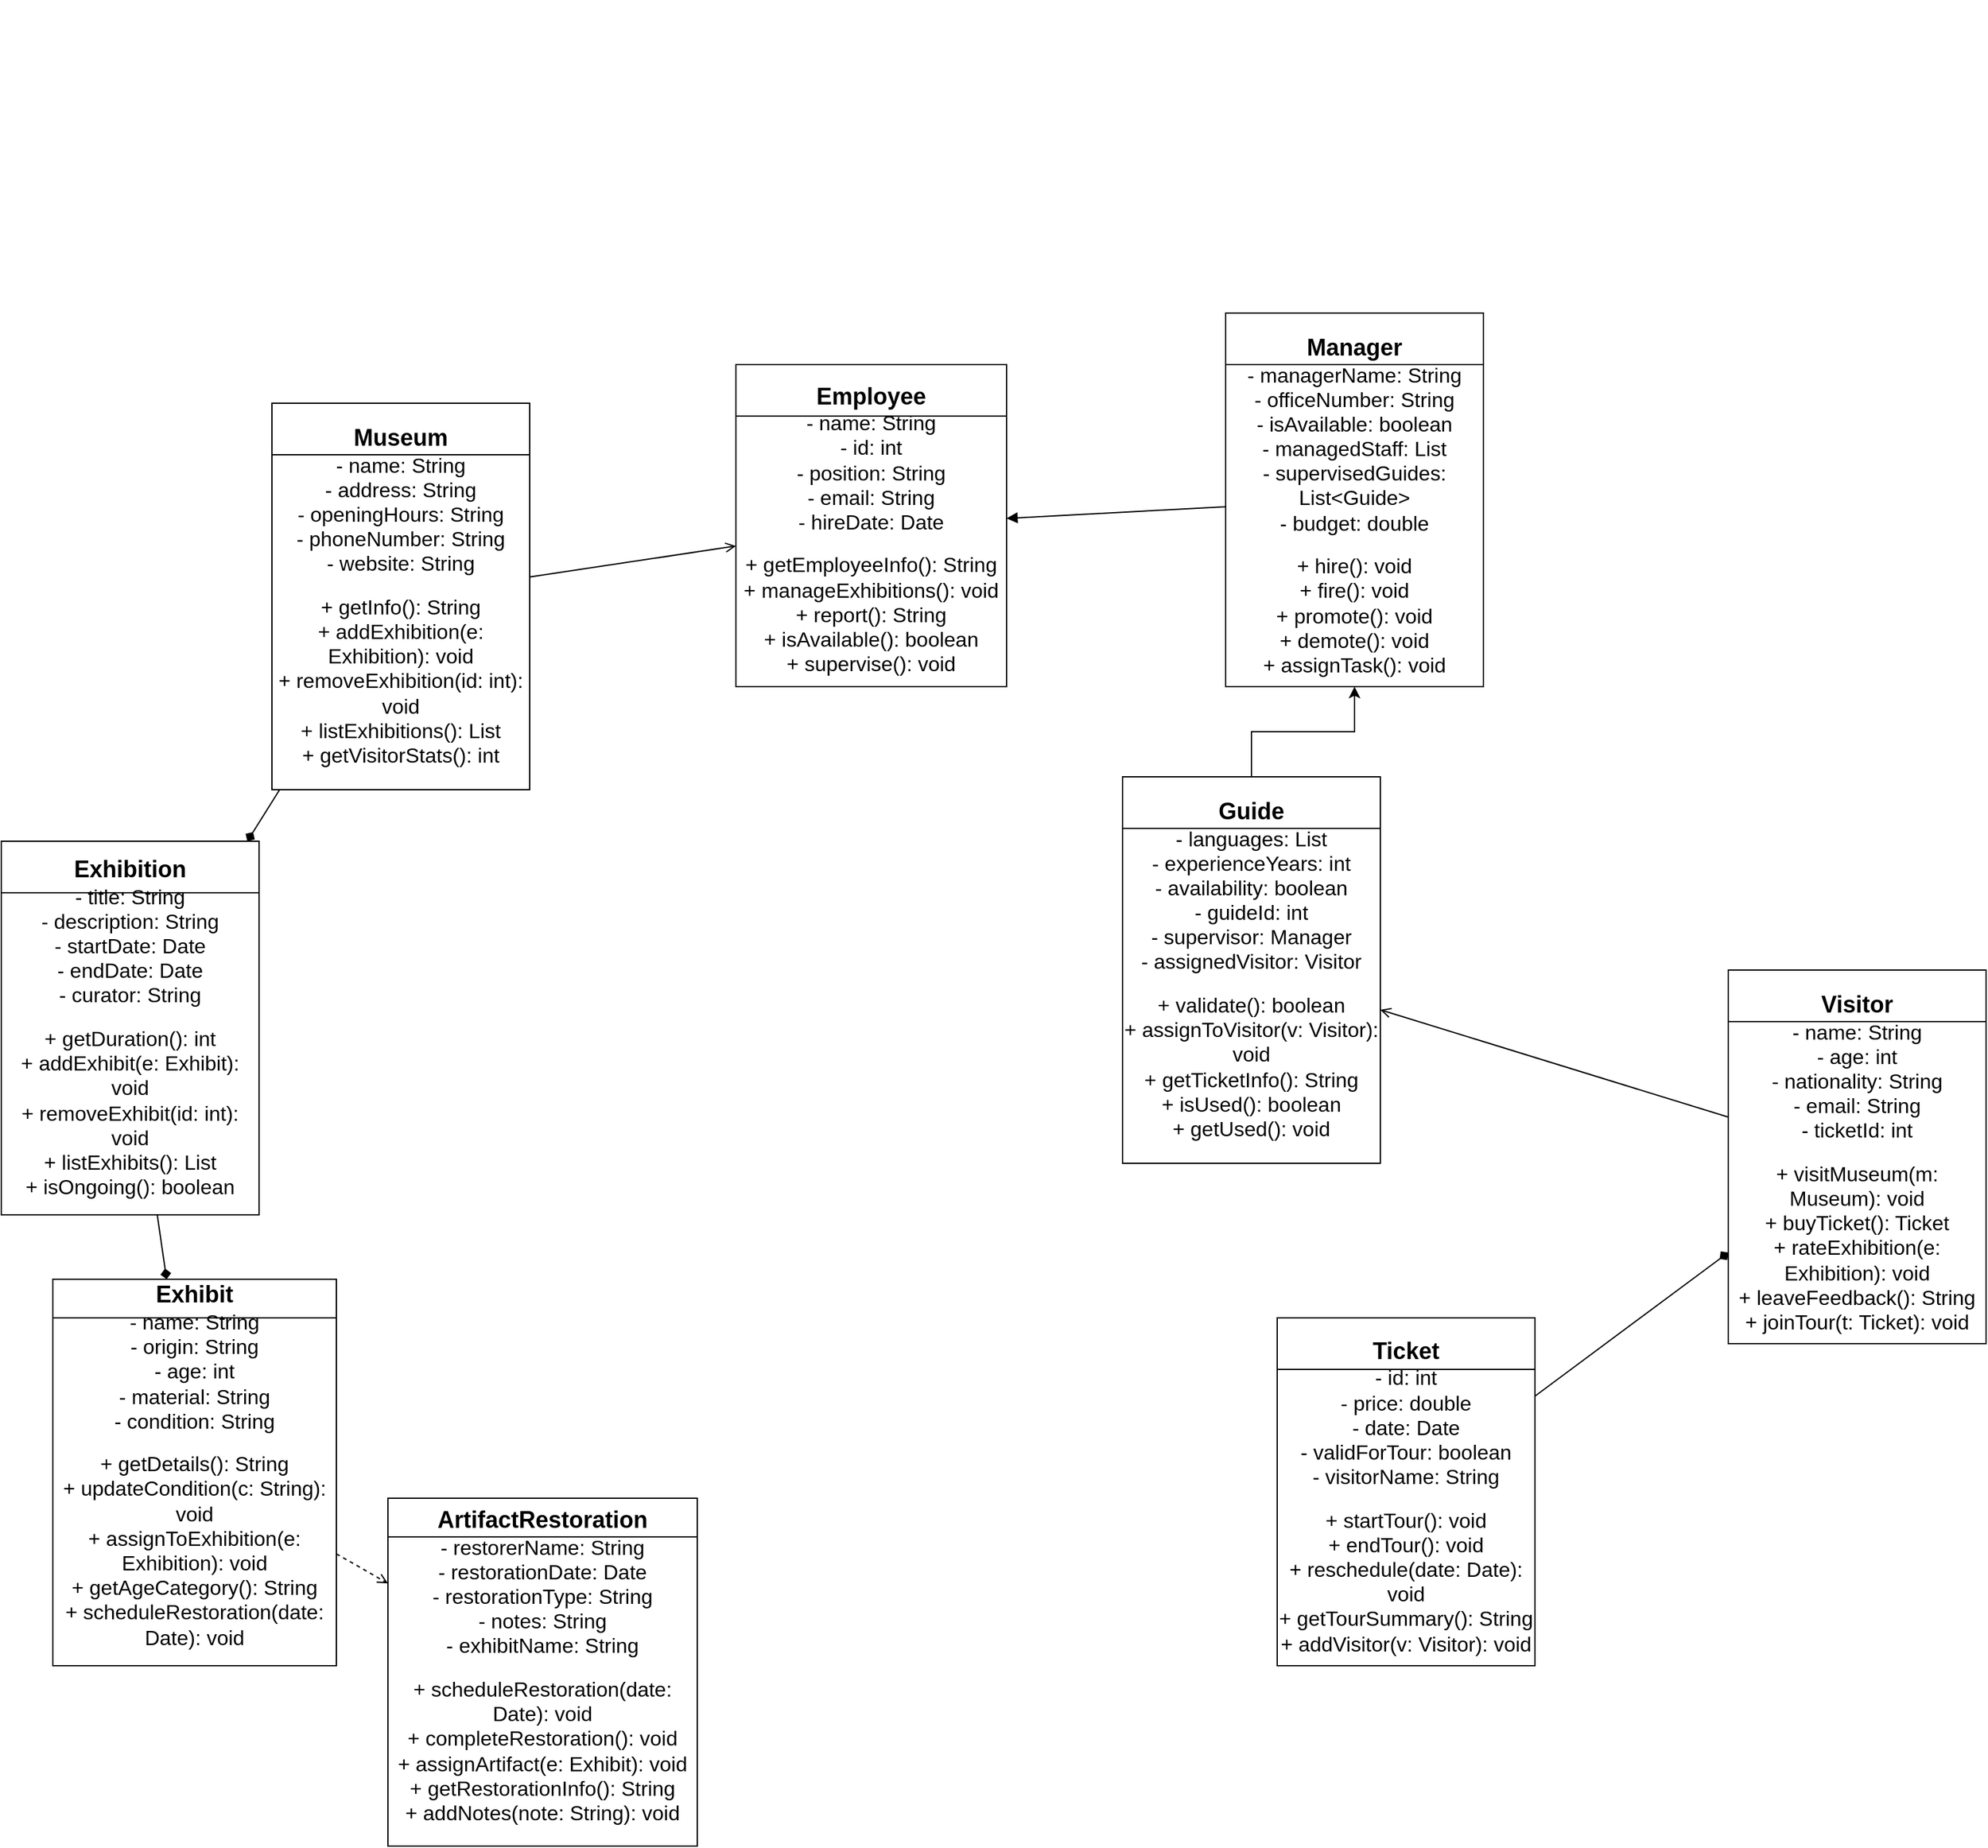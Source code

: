 <mxfile version="27.0.9" pages="8">
  <diagram name="Museum UML" id="museum-complete">
    <mxGraphModel dx="1901" dy="2160" grid="1" gridSize="10" guides="1" tooltips="1" connect="1" arrows="1" fold="1" page="1" pageScale="1" pageWidth="827" pageHeight="1169" math="0" shadow="0">
      <root>
        <mxCell id="0" />
        <mxCell id="1" parent="0" />
        <mxCell id="2" value="&lt;div&gt;&lt;font style=&quot;&quot;&gt;&lt;b style=&quot;&quot;&gt;&lt;font style=&quot;font-size: 18px;&quot;&gt;&lt;br&gt;&lt;/font&gt;&lt;/b&gt;&lt;/font&gt;&lt;/div&gt;&lt;font style=&quot;&quot;&gt;&lt;b style=&quot;&quot;&gt;&lt;font style=&quot;font-size: 18px;&quot;&gt;&lt;div&gt;&lt;font style=&quot;&quot;&gt;&lt;b style=&quot;&quot;&gt;&lt;font style=&quot;font-size: 18px;&quot;&gt;&lt;br&gt;&lt;/font&gt;&lt;/b&gt;&lt;/font&gt;&lt;/div&gt;&lt;div&gt;&lt;font style=&quot;&quot;&gt;&lt;b style=&quot;&quot;&gt;&lt;font style=&quot;font-size: 18px;&quot;&gt;&lt;br&gt;&lt;/font&gt;&lt;/b&gt;&lt;/font&gt;&lt;/div&gt;&lt;div&gt;&lt;font style=&quot;&quot;&gt;&lt;b style=&quot;&quot;&gt;&lt;font style=&quot;font-size: 18px;&quot;&gt;&lt;br&gt;&lt;/font&gt;&lt;/b&gt;&lt;/font&gt;&lt;/div&gt;&lt;div&gt;&lt;font style=&quot;&quot;&gt;&lt;b style=&quot;&quot;&gt;&lt;font style=&quot;font-size: 18px;&quot;&gt;&lt;br&gt;&lt;/font&gt;&lt;/b&gt;&lt;/font&gt;&lt;/div&gt;&lt;div&gt;&lt;font style=&quot;&quot;&gt;&lt;b style=&quot;&quot;&gt;&lt;font style=&quot;font-size: 18px;&quot;&gt;&lt;br&gt;&lt;/font&gt;&lt;/b&gt;&lt;/font&gt;&lt;/div&gt;&lt;div&gt;&lt;font style=&quot;&quot;&gt;&lt;b style=&quot;&quot;&gt;&lt;font style=&quot;font-size: 18px;&quot;&gt;&lt;br&gt;&lt;/font&gt;&lt;/b&gt;&lt;/font&gt;&lt;/div&gt;&lt;div&gt;&lt;font style=&quot;&quot;&gt;&lt;b style=&quot;&quot;&gt;&lt;font style=&quot;font-size: 18px;&quot;&gt;&lt;br&gt;&lt;/font&gt;&lt;/b&gt;&lt;/font&gt;&lt;/div&gt;&lt;div&gt;&lt;font style=&quot;&quot;&gt;&lt;b style=&quot;&quot;&gt;&lt;font style=&quot;font-size: 18px;&quot;&gt;&lt;br&gt;&lt;/font&gt;&lt;/b&gt;&lt;/font&gt;&lt;/div&gt;&lt;div&gt;&lt;font style=&quot;&quot;&gt;&lt;b style=&quot;&quot;&gt;&lt;font style=&quot;font-size: 18px;&quot;&gt;&lt;br&gt;&lt;/font&gt;&lt;/b&gt;&lt;/font&gt;&lt;/div&gt;&lt;div&gt;&lt;font style=&quot;&quot;&gt;&lt;b style=&quot;&quot;&gt;&lt;font style=&quot;font-size: 18px;&quot;&gt;&lt;br&gt;&lt;/font&gt;&lt;/b&gt;&lt;/font&gt;&lt;/div&gt;&lt;div&gt;&lt;font style=&quot;&quot;&gt;&lt;b style=&quot;&quot;&gt;&lt;font style=&quot;font-size: 18px;&quot;&gt;&lt;br&gt;&lt;/font&gt;&lt;/b&gt;&lt;/font&gt;&lt;/div&gt;Museum&lt;/font&gt;&lt;/b&gt;&lt;br&gt;&lt;span style=&quot;font-size: 16px;&quot;&gt;- name: String&lt;/span&gt;&lt;br&gt;&lt;span style=&quot;font-size: 16px;&quot;&gt;- address: String&lt;/span&gt;&lt;br&gt;&lt;span style=&quot;font-size: 16px;&quot;&gt;- openingHours: String&lt;/span&gt;&lt;br&gt;&lt;span style=&quot;font-size: 16px;&quot;&gt;- phoneNumber: String&lt;/span&gt;&lt;br&gt;&lt;span style=&quot;font-size: 16px;&quot;&gt;- website: String&lt;/span&gt;&lt;br&gt;&lt;br&gt;&lt;span style=&quot;font-size: 16px;&quot;&gt;+ getInfo(): String&lt;/span&gt;&lt;br&gt;&lt;span style=&quot;font-size: 16px;&quot;&gt;+ addExhibition(e: Exhibition): void&lt;/span&gt;&lt;br&gt;&lt;span style=&quot;font-size: 16px;&quot;&gt;+ removeExhibition(id: int): void&lt;/span&gt;&lt;br&gt;&lt;span style=&quot;font-size: 16px;&quot;&gt;+ listExhibitions(): List&lt;/span&gt;&lt;br&gt;&lt;span style=&quot;font-size: 16px;&quot;&gt;+ getVisitorStats(): int&lt;/span&gt;&lt;/font&gt;" style="shape=swimlane;whiteSpace=wrap;html=1;" parent="1" vertex="1">
          <mxGeometry x="210" y="-240" width="200" height="300" as="geometry" />
        </mxCell>
        <mxCell id="4" value="&lt;div&gt;&lt;font style=&quot;&quot;&gt;&lt;b style=&quot;&quot;&gt;&lt;font style=&quot;font-size: 18px;&quot;&gt;&lt;br&gt;&lt;/font&gt;&lt;/b&gt;&lt;/font&gt;&lt;/div&gt;&lt;font style=&quot;&quot;&gt;&lt;b style=&quot;&quot;&gt;&lt;font style=&quot;font-size: 18px;&quot;&gt;&lt;div&gt;&lt;font style=&quot;&quot;&gt;&lt;b style=&quot;&quot;&gt;&lt;font style=&quot;font-size: 18px;&quot;&gt;&lt;br&gt;&lt;/font&gt;&lt;/b&gt;&lt;/font&gt;&lt;/div&gt;&lt;div&gt;&lt;font style=&quot;&quot;&gt;&lt;b style=&quot;&quot;&gt;&lt;font style=&quot;font-size: 18px;&quot;&gt;&lt;br&gt;&lt;/font&gt;&lt;/b&gt;&lt;/font&gt;&lt;/div&gt;&lt;div&gt;&lt;font style=&quot;&quot;&gt;&lt;b style=&quot;&quot;&gt;&lt;font style=&quot;font-size: 18px;&quot;&gt;&lt;br&gt;&lt;/font&gt;&lt;/b&gt;&lt;/font&gt;&lt;/div&gt;&lt;div&gt;&lt;font style=&quot;&quot;&gt;&lt;b style=&quot;&quot;&gt;&lt;font style=&quot;font-size: 18px;&quot;&gt;&lt;br&gt;&lt;/font&gt;&lt;/b&gt;&lt;/font&gt;&lt;/div&gt;&lt;div&gt;&lt;font style=&quot;&quot;&gt;&lt;b style=&quot;&quot;&gt;&lt;font style=&quot;font-size: 18px;&quot;&gt;&lt;br&gt;&lt;/font&gt;&lt;/b&gt;&lt;/font&gt;&lt;/div&gt;&lt;div&gt;&lt;font style=&quot;&quot;&gt;&lt;b style=&quot;&quot;&gt;&lt;font style=&quot;font-size: 18px;&quot;&gt;&lt;br&gt;&lt;/font&gt;&lt;/b&gt;&lt;/font&gt;&lt;/div&gt;&lt;div&gt;&lt;font style=&quot;&quot;&gt;&lt;b style=&quot;&quot;&gt;&lt;font style=&quot;font-size: 18px;&quot;&gt;&lt;br&gt;&lt;/font&gt;&lt;/b&gt;&lt;/font&gt;&lt;/div&gt;&lt;div&gt;&lt;font style=&quot;&quot;&gt;&lt;b style=&quot;&quot;&gt;&lt;font style=&quot;font-size: 18px;&quot;&gt;&lt;br&gt;&lt;/font&gt;&lt;/b&gt;&lt;/font&gt;&lt;/div&gt;&lt;div&gt;&lt;font style=&quot;&quot;&gt;&lt;b style=&quot;&quot;&gt;&lt;font style=&quot;font-size: 18px;&quot;&gt;&lt;br&gt;&lt;/font&gt;&lt;/b&gt;&lt;/font&gt;&lt;/div&gt;&lt;div&gt;&lt;font style=&quot;&quot;&gt;&lt;b style=&quot;&quot;&gt;&lt;font style=&quot;font-size: 18px;&quot;&gt;&lt;br&gt;&lt;/font&gt;&lt;/b&gt;&lt;/font&gt;&lt;/div&gt;&lt;div&gt;&lt;font style=&quot;&quot;&gt;&lt;b style=&quot;&quot;&gt;&lt;font style=&quot;font-size: 18px;&quot;&gt;&lt;br&gt;&lt;/font&gt;&lt;/b&gt;&lt;/font&gt;&lt;/div&gt;Exhibit&lt;/font&gt;&lt;/b&gt;&lt;br&gt;&lt;span style=&quot;font-size: 16px;&quot;&gt;- name: String&lt;/span&gt;&lt;br&gt;&lt;span style=&quot;font-size: 16px;&quot;&gt;- origin: String&lt;/span&gt;&lt;br&gt;&lt;span style=&quot;font-size: 16px;&quot;&gt;- age: int&lt;/span&gt;&lt;br&gt;&lt;span style=&quot;font-size: 16px;&quot;&gt;- material: String&lt;/span&gt;&lt;br&gt;&lt;span style=&quot;font-size: 16px;&quot;&gt;- condition: String&lt;/span&gt;&lt;br&gt;&lt;br&gt;&lt;span style=&quot;font-size: 16px;&quot;&gt;+ getDetails(): String&lt;/span&gt;&lt;br&gt;&lt;span style=&quot;font-size: 16px;&quot;&gt;+ updateCondition(c: String): void&lt;/span&gt;&lt;br&gt;&lt;span style=&quot;font-size: 16px;&quot;&gt;+ assignToExhibition(e: Exhibition): void&lt;/span&gt;&lt;br&gt;&lt;span style=&quot;font-size: 16px;&quot;&gt;+ getAgeCategory(): String&lt;/span&gt;&lt;br&gt;&lt;span style=&quot;font-size: 16px;&quot;&gt;+ scheduleRestoration(date: Date): void&lt;/span&gt;&lt;/font&gt;" style="shape=swimlane;whiteSpace=wrap;html=1;startSize=30;" parent="1" vertex="1">
          <mxGeometry x="40" y="440" width="220" height="300" as="geometry" />
        </mxCell>
        <mxCell id="3" value="&lt;div&gt;&lt;b&gt;&lt;font style=&quot;font-size: 16px;&quot;&gt;&lt;br&gt;&lt;/font&gt;&lt;/b&gt;&lt;/div&gt;&lt;font style=&quot;&quot;&gt;&lt;b style=&quot;&quot;&gt;&lt;div style=&quot;font-size: 16px;&quot;&gt;&lt;b&gt;&lt;br&gt;&lt;/b&gt;&lt;/div&gt;&lt;div style=&quot;font-size: 16px;&quot;&gt;&lt;b&gt;&lt;br&gt;&lt;/b&gt;&lt;/div&gt;&lt;div style=&quot;font-size: 16px;&quot;&gt;&lt;b&gt;&lt;br&gt;&lt;/b&gt;&lt;/div&gt;&lt;div style=&quot;font-size: 16px;&quot;&gt;&lt;b&gt;&lt;br&gt;&lt;/b&gt;&lt;/div&gt;&lt;div style=&quot;font-size: 16px;&quot;&gt;&lt;font style=&quot;font-size: 16px;&quot;&gt;&lt;b style=&quot;&quot;&gt;&lt;br&gt;&lt;/b&gt;&lt;/font&gt;&lt;/div&gt;&lt;div style=&quot;font-size: 16px;&quot;&gt;&lt;font style=&quot;font-size: 16px;&quot;&gt;&lt;b style=&quot;&quot;&gt;&lt;br&gt;&lt;/b&gt;&lt;/font&gt;&lt;/div&gt;&lt;div style=&quot;font-size: 16px;&quot;&gt;&lt;font style=&quot;font-size: 16px;&quot;&gt;&lt;b style=&quot;&quot;&gt;&lt;br&gt;&lt;/b&gt;&lt;/font&gt;&lt;/div&gt;&lt;div style=&quot;font-size: 16px;&quot;&gt;&lt;font style=&quot;font-size: 16px;&quot;&gt;&lt;b style=&quot;&quot;&gt;&lt;br&gt;&lt;/b&gt;&lt;/font&gt;&lt;/div&gt;&lt;div style=&quot;font-size: 16px;&quot;&gt;&lt;font style=&quot;font-size: 16px;&quot;&gt;&lt;b style=&quot;&quot;&gt;&lt;br&gt;&lt;/b&gt;&lt;/font&gt;&lt;/div&gt;&lt;div style=&quot;font-size: 16px;&quot;&gt;&lt;font style=&quot;font-size: 16px;&quot;&gt;&lt;b style=&quot;&quot;&gt;&lt;br&gt;&lt;/b&gt;&lt;/font&gt;&lt;/div&gt;&lt;div style=&quot;font-size: 16px;&quot;&gt;&lt;font style=&quot;font-size: 16px;&quot;&gt;&lt;b style=&quot;&quot;&gt;&lt;br&gt;&lt;/b&gt;&lt;/font&gt;&lt;/div&gt;&lt;div style=&quot;font-size: 16px;&quot;&gt;&lt;font style=&quot;font-size: 16px;&quot;&gt;&lt;b style=&quot;&quot;&gt;&lt;br&gt;&lt;/b&gt;&lt;/font&gt;&lt;/div&gt;&lt;font style=&quot;font-size: 18px;&quot;&gt;Exhibition&lt;/font&gt;&lt;/b&gt;&lt;br&gt;&lt;span style=&quot;font-size: 16px;&quot;&gt;- title: String&lt;/span&gt;&lt;br&gt;&lt;span style=&quot;font-size: 16px;&quot;&gt;- description: String&lt;/span&gt;&lt;br&gt;&lt;span style=&quot;font-size: 16px;&quot;&gt;- startDate: Date&lt;/span&gt;&lt;br&gt;&lt;span style=&quot;font-size: 16px;&quot;&gt;- endDate: Date&lt;/span&gt;&lt;br&gt;&lt;span style=&quot;font-size: 16px;&quot;&gt;- curator: String&lt;/span&gt;&lt;br&gt;&lt;br&gt;&lt;span style=&quot;font-size: 16px;&quot;&gt;+ getDuration(): int&lt;/span&gt;&lt;br&gt;&lt;span style=&quot;font-size: 16px;&quot;&gt;+ addExhibit(e: Exhibit): void&lt;/span&gt;&lt;br&gt;&lt;span style=&quot;font-size: 16px;&quot;&gt;+ removeExhibit(id: int): void&lt;/span&gt;&lt;br&gt;&lt;span style=&quot;font-size: 16px;&quot;&gt;+ listExhibits(): List&lt;/span&gt;&lt;br&gt;&lt;span style=&quot;font-size: 16px;&quot;&gt;+ isOngoing(): boolean&lt;/span&gt;&lt;/font&gt;" style="shape=swimlane;whiteSpace=wrap;html=1;" parent="4" vertex="1">
          <mxGeometry x="-40" y="-340" width="200" height="290" as="geometry" />
        </mxCell>
        <mxCell id="12" style="endArrow=diamond;" parent="4" source="3" target="4" edge="1">
          <mxGeometry relative="1" as="geometry" />
        </mxCell>
        <mxCell id="5" value="&lt;div&gt;&lt;font style=&quot;&quot;&gt;&lt;b style=&quot;&quot;&gt;&lt;font style=&quot;font-size: 18px;&quot;&gt;&lt;br&gt;&lt;/font&gt;&lt;/b&gt;&lt;/font&gt;&lt;/div&gt;&lt;font style=&quot;&quot;&gt;&lt;b style=&quot;&quot;&gt;&lt;font style=&quot;font-size: 18px;&quot;&gt;&lt;div&gt;&lt;font style=&quot;&quot;&gt;&lt;b style=&quot;&quot;&gt;&lt;font style=&quot;font-size: 18px;&quot;&gt;&lt;br&gt;&lt;/font&gt;&lt;/b&gt;&lt;/font&gt;&lt;/div&gt;&lt;div&gt;&lt;font style=&quot;&quot;&gt;&lt;b style=&quot;&quot;&gt;&lt;font style=&quot;font-size: 18px;&quot;&gt;&lt;br&gt;&lt;/font&gt;&lt;/b&gt;&lt;/font&gt;&lt;/div&gt;&lt;div&gt;&lt;font style=&quot;&quot;&gt;&lt;b style=&quot;&quot;&gt;&lt;font style=&quot;font-size: 18px;&quot;&gt;&lt;br&gt;&lt;/font&gt;&lt;/b&gt;&lt;/font&gt;&lt;/div&gt;&lt;div&gt;&lt;font style=&quot;&quot;&gt;&lt;b style=&quot;&quot;&gt;&lt;font style=&quot;font-size: 18px;&quot;&gt;&lt;br&gt;&lt;/font&gt;&lt;/b&gt;&lt;/font&gt;&lt;/div&gt;&lt;div&gt;&lt;font style=&quot;&quot;&gt;&lt;b style=&quot;&quot;&gt;&lt;font style=&quot;font-size: 18px;&quot;&gt;&lt;br&gt;&lt;/font&gt;&lt;/b&gt;&lt;/font&gt;&lt;/div&gt;&lt;div&gt;&lt;font style=&quot;&quot;&gt;&lt;b style=&quot;&quot;&gt;&lt;font style=&quot;font-size: 18px;&quot;&gt;&lt;br&gt;&lt;/font&gt;&lt;/b&gt;&lt;/font&gt;&lt;/div&gt;&lt;div&gt;&lt;font style=&quot;&quot;&gt;&lt;b style=&quot;&quot;&gt;&lt;font style=&quot;font-size: 18px;&quot;&gt;&lt;br&gt;&lt;/font&gt;&lt;/b&gt;&lt;/font&gt;&lt;/div&gt;&lt;div&gt;&lt;font style=&quot;&quot;&gt;&lt;b style=&quot;&quot;&gt;&lt;font style=&quot;font-size: 18px;&quot;&gt;&lt;br&gt;&lt;/font&gt;&lt;/b&gt;&lt;/font&gt;&lt;/div&gt;&lt;div&gt;&lt;font style=&quot;&quot;&gt;&lt;b style=&quot;&quot;&gt;&lt;font style=&quot;font-size: 18px;&quot;&gt;&lt;br&gt;&lt;/font&gt;&lt;/b&gt;&lt;/font&gt;&lt;/div&gt;&lt;div&gt;&lt;font style=&quot;&quot;&gt;&lt;b style=&quot;&quot;&gt;&lt;font style=&quot;font-size: 18px;&quot;&gt;&lt;br&gt;&lt;/font&gt;&lt;/b&gt;&lt;/font&gt;&lt;/div&gt;Ticket&lt;/font&gt;&lt;/b&gt;&lt;br&gt;&lt;span style=&quot;font-size: 16px;&quot;&gt;- id: int&lt;/span&gt;&lt;br&gt;&lt;span style=&quot;font-size: 16px;&quot;&gt;- price: double&lt;/span&gt;&lt;br&gt;&lt;span style=&quot;font-size: 16px;&quot;&gt;- date: Date&lt;/span&gt;&lt;br&gt;&lt;span style=&quot;font-size: 16px;&quot;&gt;- validForTour: boolean&lt;/span&gt;&lt;br&gt;&lt;span style=&quot;font-size: 16px;&quot;&gt;- visitorName: String&lt;/span&gt;&lt;br&gt;&lt;br&gt;&lt;span style=&quot;font-size: 16px;&quot;&gt;+ startTour(): void&lt;/span&gt;&lt;br&gt;&lt;span style=&quot;font-size: 16px;&quot;&gt;+ endTour(): void&lt;/span&gt;&lt;br&gt;&lt;span style=&quot;font-size: 16px;&quot;&gt;+ reschedule(date: Date): void&lt;/span&gt;&lt;br&gt;&lt;span style=&quot;font-size: 16px;&quot;&gt;+ getTourSummary(): String&lt;/span&gt;&lt;br&gt;&lt;span style=&quot;font-size: 16px;&quot;&gt;+ addVisitor(v: Visitor): void&lt;/span&gt;&lt;/font&gt;" style="shape=swimlane;whiteSpace=wrap;html=1;startSize=40;" parent="1" vertex="1">
          <mxGeometry x="990" y="470" width="200" height="270" as="geometry" />
        </mxCell>
        <mxCell id="6" value="&lt;div&gt;&lt;font style=&quot;&quot;&gt;&lt;b style=&quot;&quot;&gt;&lt;font style=&quot;font-size: 18px;&quot;&gt;&lt;br&gt;&lt;/font&gt;&lt;/b&gt;&lt;/font&gt;&lt;/div&gt;&lt;font style=&quot;&quot;&gt;&lt;b style=&quot;&quot;&gt;&lt;font style=&quot;font-size: 18px;&quot;&gt;&lt;div&gt;&lt;font style=&quot;&quot;&gt;&lt;b style=&quot;&quot;&gt;&lt;font style=&quot;font-size: 18px;&quot;&gt;&lt;br&gt;&lt;/font&gt;&lt;/b&gt;&lt;/font&gt;&lt;/div&gt;&lt;div&gt;&lt;font style=&quot;&quot;&gt;&lt;b style=&quot;&quot;&gt;&lt;font style=&quot;font-size: 18px;&quot;&gt;&lt;br&gt;&lt;/font&gt;&lt;/b&gt;&lt;/font&gt;&lt;/div&gt;&lt;div&gt;&lt;font style=&quot;&quot;&gt;&lt;b style=&quot;&quot;&gt;&lt;font style=&quot;font-size: 18px;&quot;&gt;&lt;br&gt;&lt;/font&gt;&lt;/b&gt;&lt;/font&gt;&lt;/div&gt;&lt;div&gt;&lt;font style=&quot;&quot;&gt;&lt;b style=&quot;&quot;&gt;&lt;font style=&quot;font-size: 18px;&quot;&gt;&lt;br&gt;&lt;/font&gt;&lt;/b&gt;&lt;/font&gt;&lt;/div&gt;&lt;div&gt;&lt;font style=&quot;&quot;&gt;&lt;b style=&quot;&quot;&gt;&lt;font style=&quot;font-size: 18px;&quot;&gt;&lt;br&gt;&lt;/font&gt;&lt;/b&gt;&lt;/font&gt;&lt;/div&gt;&lt;div&gt;&lt;font style=&quot;&quot;&gt;&lt;b style=&quot;&quot;&gt;&lt;font style=&quot;font-size: 18px;&quot;&gt;&lt;br&gt;&lt;/font&gt;&lt;/b&gt;&lt;/font&gt;&lt;/div&gt;&lt;div&gt;&lt;font style=&quot;&quot;&gt;&lt;b style=&quot;&quot;&gt;&lt;font style=&quot;font-size: 18px;&quot;&gt;&lt;br&gt;&lt;/font&gt;&lt;/b&gt;&lt;/font&gt;&lt;/div&gt;&lt;div&gt;&lt;font style=&quot;&quot;&gt;&lt;b style=&quot;&quot;&gt;&lt;font style=&quot;font-size: 18px;&quot;&gt;&lt;br&gt;&lt;/font&gt;&lt;/b&gt;&lt;/font&gt;&lt;/div&gt;&lt;div&gt;&lt;font style=&quot;&quot;&gt;&lt;b style=&quot;&quot;&gt;&lt;font style=&quot;font-size: 18px;&quot;&gt;&lt;br&gt;&lt;/font&gt;&lt;/b&gt;&lt;/font&gt;&lt;/div&gt;&lt;div&gt;&lt;font style=&quot;&quot;&gt;&lt;b style=&quot;&quot;&gt;&lt;font style=&quot;font-size: 18px;&quot;&gt;&lt;br&gt;&lt;/font&gt;&lt;/b&gt;&lt;/font&gt;&lt;/div&gt;&lt;div&gt;&lt;font style=&quot;&quot;&gt;&lt;b style=&quot;&quot;&gt;&lt;font style=&quot;font-size: 18px;&quot;&gt;&lt;br&gt;&lt;/font&gt;&lt;/b&gt;&lt;/font&gt;&lt;/div&gt;Visitor&lt;/font&gt;&lt;/b&gt;&lt;br&gt;&lt;span style=&quot;font-size: 16px;&quot;&gt;- name: String&lt;/span&gt;&lt;br&gt;&lt;span style=&quot;font-size: 16px;&quot;&gt;- age: int&lt;/span&gt;&lt;br&gt;&lt;span style=&quot;font-size: 16px;&quot;&gt;- nationality: String&lt;/span&gt;&lt;br&gt;&lt;span style=&quot;font-size: 16px;&quot;&gt;- email: String&lt;/span&gt;&lt;br&gt;&lt;span style=&quot;font-size: 16px;&quot;&gt;- ticketId: int&lt;/span&gt;&lt;br&gt;&lt;br&gt;&lt;span style=&quot;font-size: 16px;&quot;&gt;+ visitMuseum(m: Museum): void&lt;/span&gt;&lt;br&gt;&lt;span style=&quot;font-size: 16px;&quot;&gt;+ buyTicket(): Ticket&lt;/span&gt;&lt;br&gt;&lt;span style=&quot;font-size: 16px;&quot;&gt;+ rateExhibition(e: Exhibition): void&lt;/span&gt;&lt;br&gt;&lt;span style=&quot;font-size: 16px;&quot;&gt;+ leaveFeedback(): String&lt;/span&gt;&lt;br&gt;&lt;span style=&quot;font-size: 16px;&quot;&gt;+ joinTour(t: Ticket): void&lt;/span&gt;&lt;/font&gt;" style="shape=swimlane;whiteSpace=wrap;html=1;" parent="1" vertex="1">
          <mxGeometry x="1340" y="200" width="200" height="290" as="geometry" />
        </mxCell>
        <mxCell id="PC6vZCdoZk34Lnzwy-Ig-17" style="edgeStyle=orthogonalEdgeStyle;rounded=0;orthogonalLoop=1;jettySize=auto;html=1;entryX=0.5;entryY=1;entryDx=0;entryDy=0;" edge="1" parent="1" source="7" target="9">
          <mxGeometry relative="1" as="geometry" />
        </mxCell>
        <mxCell id="7" value="&lt;div&gt;&lt;font style=&quot;&quot;&gt;&lt;font style=&quot;font-size: 18px;&quot;&gt;&lt;b style=&quot;&quot;&gt;&lt;br&gt;&lt;/b&gt;&lt;/font&gt;&lt;/font&gt;&lt;/div&gt;&lt;font style=&quot;&quot;&gt;&lt;font style=&quot;font-size: 18px;&quot;&gt;&lt;b style=&quot;&quot;&gt;&lt;div&gt;&lt;font style=&quot;&quot;&gt;&lt;font style=&quot;font-size: 18px;&quot;&gt;&lt;b style=&quot;&quot;&gt;&lt;br&gt;&lt;/b&gt;&lt;/font&gt;&lt;/font&gt;&lt;/div&gt;&lt;div&gt;&lt;font style=&quot;&quot;&gt;&lt;font style=&quot;font-size: 18px;&quot;&gt;&lt;b style=&quot;&quot;&gt;&lt;br&gt;&lt;/b&gt;&lt;/font&gt;&lt;/font&gt;&lt;/div&gt;&lt;div&gt;&lt;font style=&quot;&quot;&gt;&lt;font style=&quot;font-size: 18px;&quot;&gt;&lt;b style=&quot;&quot;&gt;&lt;br&gt;&lt;/b&gt;&lt;/font&gt;&lt;/font&gt;&lt;/div&gt;&lt;div&gt;&lt;font style=&quot;&quot;&gt;&lt;font style=&quot;font-size: 18px;&quot;&gt;&lt;b style=&quot;&quot;&gt;&lt;br&gt;&lt;/b&gt;&lt;/font&gt;&lt;/font&gt;&lt;/div&gt;&lt;div&gt;&lt;font style=&quot;&quot;&gt;&lt;font style=&quot;font-size: 18px;&quot;&gt;&lt;b style=&quot;&quot;&gt;&lt;br&gt;&lt;/b&gt;&lt;/font&gt;&lt;/font&gt;&lt;/div&gt;&lt;div&gt;&lt;font style=&quot;&quot;&gt;&lt;font style=&quot;font-size: 18px;&quot;&gt;&lt;b style=&quot;&quot;&gt;&lt;br&gt;&lt;/b&gt;&lt;/font&gt;&lt;/font&gt;&lt;/div&gt;&lt;div&gt;&lt;font style=&quot;&quot;&gt;&lt;font style=&quot;font-size: 18px;&quot;&gt;&lt;b style=&quot;&quot;&gt;&lt;br&gt;&lt;/b&gt;&lt;/font&gt;&lt;/font&gt;&lt;/div&gt;&lt;div&gt;&lt;font style=&quot;&quot;&gt;&lt;font style=&quot;font-size: 18px;&quot;&gt;&lt;b style=&quot;&quot;&gt;&lt;br&gt;&lt;/b&gt;&lt;/font&gt;&lt;/font&gt;&lt;/div&gt;&lt;div&gt;&lt;font style=&quot;&quot;&gt;&lt;font style=&quot;font-size: 18px;&quot;&gt;&lt;b style=&quot;&quot;&gt;&lt;br&gt;&lt;/b&gt;&lt;/font&gt;&lt;/font&gt;&lt;/div&gt;&lt;div&gt;&lt;font style=&quot;&quot;&gt;&lt;font style=&quot;font-size: 18px;&quot;&gt;&lt;b style=&quot;&quot;&gt;&lt;br&gt;&lt;/b&gt;&lt;/font&gt;&lt;/font&gt;&lt;/div&gt;&lt;div&gt;&lt;font style=&quot;&quot;&gt;&lt;font style=&quot;font-size: 18px;&quot;&gt;&lt;b style=&quot;&quot;&gt;&lt;br&gt;&lt;/b&gt;&lt;/font&gt;&lt;/font&gt;&lt;/div&gt;Guide&lt;/b&gt;&lt;br&gt;&lt;/font&gt;&lt;span style=&quot;font-size: 16px;&quot;&gt;- languages: List&lt;/span&gt;&lt;br&gt;&lt;span style=&quot;font-size: 16px;&quot;&gt;- experienceYears: int&lt;/span&gt;&lt;br&gt;&lt;span style=&quot;font-size: 16px;&quot;&gt;- availability: boolean&lt;/span&gt;&lt;br&gt;&lt;span style=&quot;font-size: 16px;&quot;&gt;- guideId: int&lt;/span&gt;&lt;/font&gt;&lt;div&gt;&lt;font style=&quot;&quot;&gt;&lt;font style=&quot;font-size: 16px;&quot;&gt;- supervisor: Manager&lt;/font&gt;&lt;span style=&quot;font-size: 16px;&quot;&gt;&lt;br&gt;- assignedVisitor: Visitor&lt;/span&gt;&lt;br&gt;&lt;br&gt;&lt;span style=&quot;font-size: 16px;&quot;&gt;+ validate(): boolean&lt;/span&gt;&lt;br&gt;&lt;span style=&quot;font-size: 16px;&quot;&gt;+ assignToVisitor(v: Visitor): void&lt;/span&gt;&lt;br&gt;&lt;span style=&quot;font-size: 16px;&quot;&gt;+ getTicketInfo(): String&lt;/span&gt;&lt;br&gt;&lt;span style=&quot;font-size: 16px;&quot;&gt;+ isUsed(): boolean&lt;/span&gt;&lt;br&gt;&lt;span style=&quot;font-size: 16px;&quot;&gt;+ getUsed(): void&lt;/span&gt;&lt;/font&gt;&lt;/div&gt;" style="shape=swimlane;whiteSpace=wrap;html=1;" parent="1" vertex="1">
          <mxGeometry x="870" y="50" width="200" height="300" as="geometry" />
        </mxCell>
        <mxCell id="8" value="&lt;div&gt;&lt;font style=&quot;&quot;&gt;&lt;b style=&quot;&quot;&gt;&lt;font style=&quot;font-size: 18px;&quot;&gt;&lt;br&gt;&lt;/font&gt;&lt;/b&gt;&lt;/font&gt;&lt;/div&gt;&lt;font style=&quot;&quot;&gt;&lt;b style=&quot;&quot;&gt;&lt;font style=&quot;font-size: 18px;&quot;&gt;&lt;div&gt;&lt;font style=&quot;&quot;&gt;&lt;b style=&quot;&quot;&gt;&lt;font style=&quot;font-size: 18px;&quot;&gt;&lt;br&gt;&lt;/font&gt;&lt;/b&gt;&lt;/font&gt;&lt;/div&gt;&lt;div&gt;&lt;font style=&quot;&quot;&gt;&lt;b style=&quot;&quot;&gt;&lt;font style=&quot;font-size: 18px;&quot;&gt;&lt;br&gt;&lt;/font&gt;&lt;/b&gt;&lt;/font&gt;&lt;/div&gt;&lt;div&gt;&lt;font style=&quot;&quot;&gt;&lt;b style=&quot;&quot;&gt;&lt;font style=&quot;font-size: 18px;&quot;&gt;&lt;br&gt;&lt;/font&gt;&lt;/b&gt;&lt;/font&gt;&lt;/div&gt;&lt;div&gt;&lt;font style=&quot;&quot;&gt;&lt;b style=&quot;&quot;&gt;&lt;font style=&quot;font-size: 18px;&quot;&gt;&lt;br&gt;&lt;/font&gt;&lt;/b&gt;&lt;/font&gt;&lt;/div&gt;&lt;div&gt;&lt;font style=&quot;&quot;&gt;&lt;b style=&quot;&quot;&gt;&lt;font style=&quot;font-size: 18px;&quot;&gt;&lt;br&gt;&lt;/font&gt;&lt;/b&gt;&lt;/font&gt;&lt;/div&gt;&lt;div&gt;&lt;font style=&quot;&quot;&gt;&lt;b style=&quot;&quot;&gt;&lt;font style=&quot;font-size: 18px;&quot;&gt;&lt;br&gt;&lt;/font&gt;&lt;/b&gt;&lt;/font&gt;&lt;/div&gt;&lt;div&gt;&lt;font style=&quot;&quot;&gt;&lt;b style=&quot;&quot;&gt;&lt;font style=&quot;font-size: 18px;&quot;&gt;&lt;br&gt;&lt;/font&gt;&lt;/b&gt;&lt;/font&gt;&lt;/div&gt;&lt;div&gt;&lt;font style=&quot;&quot;&gt;&lt;b style=&quot;&quot;&gt;&lt;font style=&quot;font-size: 18px;&quot;&gt;&lt;br&gt;&lt;/font&gt;&lt;/b&gt;&lt;/font&gt;&lt;/div&gt;&lt;div&gt;&lt;font style=&quot;&quot;&gt;&lt;b style=&quot;&quot;&gt;&lt;font style=&quot;font-size: 18px;&quot;&gt;&lt;br&gt;&lt;/font&gt;&lt;/b&gt;&lt;/font&gt;&lt;/div&gt;Employee&lt;/font&gt;&lt;/b&gt;&lt;br&gt;&lt;span style=&quot;font-size: 16px;&quot;&gt;- name: String&lt;/span&gt;&lt;br&gt;&lt;span style=&quot;font-size: 16px;&quot;&gt;- id: int&lt;/span&gt;&lt;br&gt;&lt;span style=&quot;font-size: 16px;&quot;&gt;- position: String&lt;/span&gt;&lt;br&gt;&lt;span style=&quot;font-size: 16px;&quot;&gt;- email: String&lt;/span&gt;&lt;br&gt;&lt;span style=&quot;font-size: 16px;&quot;&gt;- hireDate: Date&lt;/span&gt;&lt;br&gt;&lt;br&gt;&lt;span style=&quot;font-size: 16px;&quot;&gt;+ getEmployeeInfo(): String&lt;/span&gt;&lt;br&gt;&lt;span style=&quot;font-size: 16px;&quot;&gt;+ manageExhibitions(): void&lt;/span&gt;&lt;br&gt;&lt;span style=&quot;font-size: 16px;&quot;&gt;+ report(): String&lt;/span&gt;&lt;br&gt;&lt;span style=&quot;font-size: 16px;&quot;&gt;+ isAvailable(): boolean&lt;/span&gt;&lt;br&gt;&lt;span style=&quot;font-size: 16px;&quot;&gt;+ supervise(): void&lt;/span&gt;&lt;/font&gt;" style="shape=swimlane;whiteSpace=wrap;html=1;" parent="1" vertex="1">
          <mxGeometry x="570" y="-270" width="210" height="250" as="geometry" />
        </mxCell>
        <mxCell id="9" value="&lt;div&gt;&lt;font style=&quot;&quot;&gt;&lt;font style=&quot;font-size: 18px;&quot;&gt;&lt;b style=&quot;&quot;&gt;&lt;br&gt;&lt;/b&gt;&lt;/font&gt;&lt;/font&gt;&lt;/div&gt;&lt;font style=&quot;&quot;&gt;&lt;font style=&quot;font-size: 18px;&quot;&gt;&lt;b style=&quot;&quot;&gt;&lt;div&gt;&lt;font style=&quot;&quot;&gt;&lt;font style=&quot;font-size: 18px;&quot;&gt;&lt;b style=&quot;&quot;&gt;&lt;br&gt;&lt;/b&gt;&lt;/font&gt;&lt;/font&gt;&lt;/div&gt;&lt;div&gt;&lt;font style=&quot;&quot;&gt;&lt;font style=&quot;font-size: 18px;&quot;&gt;&lt;b style=&quot;&quot;&gt;&lt;br&gt;&lt;/b&gt;&lt;/font&gt;&lt;/font&gt;&lt;/div&gt;&lt;div&gt;&lt;font style=&quot;&quot;&gt;&lt;font style=&quot;font-size: 18px;&quot;&gt;&lt;b style=&quot;&quot;&gt;&lt;br&gt;&lt;/b&gt;&lt;/font&gt;&lt;/font&gt;&lt;/div&gt;&lt;div&gt;&lt;font style=&quot;&quot;&gt;&lt;font style=&quot;font-size: 18px;&quot;&gt;&lt;b style=&quot;&quot;&gt;&lt;br&gt;&lt;/b&gt;&lt;/font&gt;&lt;/font&gt;&lt;/div&gt;&lt;div&gt;&lt;font style=&quot;&quot;&gt;&lt;font style=&quot;font-size: 18px;&quot;&gt;&lt;b style=&quot;&quot;&gt;&lt;br&gt;&lt;/b&gt;&lt;/font&gt;&lt;/font&gt;&lt;/div&gt;&lt;div&gt;&lt;font style=&quot;&quot;&gt;&lt;font style=&quot;font-size: 18px;&quot;&gt;&lt;b style=&quot;&quot;&gt;&lt;br&gt;&lt;/b&gt;&lt;/font&gt;&lt;/font&gt;&lt;/div&gt;&lt;div&gt;&lt;font style=&quot;&quot;&gt;&lt;font style=&quot;font-size: 18px;&quot;&gt;&lt;b style=&quot;&quot;&gt;&lt;br&gt;&lt;/b&gt;&lt;/font&gt;&lt;/font&gt;&lt;/div&gt;&lt;div&gt;&lt;font style=&quot;&quot;&gt;&lt;font style=&quot;font-size: 18px;&quot;&gt;&lt;b style=&quot;&quot;&gt;&lt;br&gt;&lt;/b&gt;&lt;/font&gt;&lt;/font&gt;&lt;/div&gt;&lt;div&gt;&lt;font style=&quot;&quot;&gt;&lt;font style=&quot;font-size: 18px;&quot;&gt;&lt;b style=&quot;&quot;&gt;&lt;br&gt;&lt;/b&gt;&lt;/font&gt;&lt;/font&gt;&lt;/div&gt;&lt;div&gt;&lt;font style=&quot;&quot;&gt;&lt;font style=&quot;font-size: 18px;&quot;&gt;&lt;b style=&quot;&quot;&gt;&lt;br&gt;&lt;/b&gt;&lt;/font&gt;&lt;/font&gt;&lt;/div&gt;&lt;div&gt;&lt;font style=&quot;&quot;&gt;&lt;font style=&quot;font-size: 18px;&quot;&gt;&lt;b style=&quot;&quot;&gt;&lt;br&gt;&lt;/b&gt;&lt;/font&gt;&lt;/font&gt;&lt;/div&gt;Manager&lt;/b&gt;&lt;br&gt;&lt;/font&gt;&lt;span style=&quot;font-size: 16px;&quot;&gt;- managerName: String&lt;/span&gt;&lt;br&gt;&lt;span style=&quot;font-size: 16px;&quot;&gt;- officeNumber: String&lt;/span&gt;&lt;br&gt;&lt;span style=&quot;font-size: 16px;&quot;&gt;- isAvailable: boolean&lt;/span&gt;&lt;br&gt;&lt;span style=&quot;font-size: 16px;&quot;&gt;- managedStaff: List&lt;/span&gt;&lt;/font&gt;&lt;div&gt;&lt;font style=&quot;&quot;&gt;&lt;font style=&quot;font-size: 16px;&quot;&gt;- supervisedGuides: List&amp;lt;Guide&amp;gt;&lt;/font&gt;&lt;span style=&quot;font-size: 16px;&quot;&gt;&lt;br&gt;- budget: double&lt;/span&gt;&lt;br&gt;&lt;br&gt;&lt;span style=&quot;font-size: 16px;&quot;&gt;+ hire(): void&lt;/span&gt;&lt;br&gt;&lt;span style=&quot;font-size: 16px;&quot;&gt;+ fire(): void&lt;/span&gt;&lt;br&gt;&lt;span style=&quot;font-size: 16px;&quot;&gt;+ promote(): void&lt;/span&gt;&lt;br&gt;&lt;span style=&quot;font-size: 16px;&quot;&gt;+ demote(): void&lt;/span&gt;&lt;br&gt;&lt;span style=&quot;font-size: 16px;&quot;&gt;+ assignTask(): void&lt;/span&gt;&lt;/font&gt;&lt;/div&gt;" style="shape=swimlane;whiteSpace=wrap;html=1;" parent="1" vertex="1">
          <mxGeometry x="950" y="-310" width="200" height="290" as="geometry" />
        </mxCell>
        <mxCell id="10" value="&lt;div&gt;&lt;font style=&quot;font-size: 16px;&quot;&gt;&lt;b style=&quot;&quot;&gt;&lt;br&gt;&lt;/b&gt;&lt;/font&gt;&lt;/div&gt;&lt;font style=&quot;&quot;&gt;&lt;b style=&quot;&quot;&gt;&lt;div style=&quot;font-size: 16px;&quot;&gt;&lt;font style=&quot;font-size: 16px;&quot;&gt;&lt;b style=&quot;&quot;&gt;&lt;br&gt;&lt;/b&gt;&lt;/font&gt;&lt;/div&gt;&lt;div style=&quot;font-size: 16px;&quot;&gt;&lt;font style=&quot;font-size: 16px;&quot;&gt;&lt;b style=&quot;&quot;&gt;&lt;br&gt;&lt;/b&gt;&lt;/font&gt;&lt;/div&gt;&lt;div style=&quot;font-size: 16px;&quot;&gt;&lt;font style=&quot;font-size: 16px;&quot;&gt;&lt;b style=&quot;&quot;&gt;&lt;br&gt;&lt;/b&gt;&lt;/font&gt;&lt;/div&gt;&lt;div style=&quot;font-size: 16px;&quot;&gt;&lt;font style=&quot;font-size: 16px;&quot;&gt;&lt;b style=&quot;&quot;&gt;&lt;br&gt;&lt;/b&gt;&lt;/font&gt;&lt;/div&gt;&lt;div style=&quot;font-size: 16px;&quot;&gt;&lt;font style=&quot;font-size: 16px;&quot;&gt;&lt;b style=&quot;&quot;&gt;&lt;br&gt;&lt;/b&gt;&lt;/font&gt;&lt;/div&gt;&lt;div style=&quot;font-size: 16px;&quot;&gt;&lt;font style=&quot;font-size: 16px;&quot;&gt;&lt;b style=&quot;&quot;&gt;&lt;br&gt;&lt;/b&gt;&lt;/font&gt;&lt;/div&gt;&lt;div style=&quot;font-size: 16px;&quot;&gt;&lt;font style=&quot;font-size: 16px;&quot;&gt;&lt;b style=&quot;&quot;&gt;&lt;br&gt;&lt;/b&gt;&lt;/font&gt;&lt;/div&gt;&lt;div style=&quot;font-size: 16px;&quot;&gt;&lt;font style=&quot;font-size: 16px;&quot;&gt;&lt;b style=&quot;&quot;&gt;&lt;br&gt;&lt;/b&gt;&lt;/font&gt;&lt;/div&gt;&lt;div style=&quot;font-size: 16px;&quot;&gt;&lt;font style=&quot;font-size: 16px;&quot;&gt;&lt;b style=&quot;&quot;&gt;&lt;br&gt;&lt;/b&gt;&lt;/font&gt;&lt;/div&gt;&lt;div style=&quot;font-size: 16px;&quot;&gt;&lt;font style=&quot;font-size: 16px;&quot;&gt;&lt;b style=&quot;&quot;&gt;&lt;br&gt;&lt;/b&gt;&lt;/font&gt;&lt;/div&gt;&lt;div style=&quot;font-size: 16px;&quot;&gt;&lt;font style=&quot;font-size: 16px;&quot;&gt;&lt;b style=&quot;&quot;&gt;&lt;br&gt;&lt;/b&gt;&lt;/font&gt;&lt;/div&gt;&lt;font style=&quot;font-size: 18px;&quot;&gt;ArtifactRestoration&lt;/font&gt;&lt;/b&gt;&lt;br&gt;&lt;span style=&quot;font-size: 16px;&quot;&gt;- restorerName: String&lt;/span&gt;&lt;br&gt;&lt;span style=&quot;font-size: 16px;&quot;&gt;- restorationDate: Date&lt;/span&gt;&lt;br&gt;&lt;span style=&quot;font-size: 16px;&quot;&gt;- restorationType: String&lt;/span&gt;&lt;br&gt;&lt;span style=&quot;font-size: 16px;&quot;&gt;- notes: String&lt;/span&gt;&lt;br&gt;&lt;span style=&quot;font-size: 16px;&quot;&gt;- exhibitName: String&lt;/span&gt;&lt;br&gt;&lt;br&gt;&lt;span style=&quot;font-size: 16px;&quot;&gt;+ scheduleRestoration(date: Date): void&lt;/span&gt;&lt;br&gt;&lt;span style=&quot;font-size: 16px;&quot;&gt;+ completeRestoration(): void&lt;/span&gt;&lt;br&gt;&lt;span style=&quot;font-size: 16px;&quot;&gt;+ assignArtifact(e: Exhibit): void&lt;/span&gt;&lt;br&gt;&lt;span style=&quot;font-size: 16px;&quot;&gt;+ getRestorationInfo(): String&lt;/span&gt;&lt;br&gt;&lt;span style=&quot;font-size: 16px;&quot;&gt;+ addNotes(note: String): void&lt;/span&gt;&lt;/font&gt;" style="shape=swimlane;whiteSpace=wrap;html=1;startSize=30;" parent="1" vertex="1">
          <mxGeometry x="300" y="610" width="240" height="270" as="geometry" />
        </mxCell>
        <mxCell id="11" style="endArrow=diamond;" parent="1" source="2" target="3" edge="1">
          <mxGeometry relative="1" as="geometry" />
        </mxCell>
        <mxCell id="13" style="endArrow=diamond;" parent="1" source="5" target="6" edge="1">
          <mxGeometry relative="1" as="geometry" />
        </mxCell>
        <mxCell id="14" style="endArrow=block;" parent="1" source="9" target="8" edge="1">
          <mxGeometry relative="1" as="geometry" />
        </mxCell>
        <mxCell id="15" style="endArrow=open;" parent="1" source="6" target="7" edge="1">
          <mxGeometry relative="1" as="geometry" />
        </mxCell>
        <mxCell id="16" style="endArrow=open;" parent="1" source="2" target="8" edge="1">
          <mxGeometry relative="1" as="geometry" />
        </mxCell>
        <mxCell id="17" style="endArrow=open;dashed=1;" parent="1" source="4" target="10" edge="1">
          <mxGeometry relative="1" as="geometry" />
        </mxCell>
      </root>
    </mxGraphModel>
  </diagram>
  <diagram id="PRo-6DpoMpSSY9jb_oeo" name="Сторінка-4">
    <mxGraphModel dx="1210" dy="2230" grid="1" gridSize="10" guides="1" tooltips="1" connect="1" arrows="1" fold="1" page="1" pageScale="1" pageWidth="827" pageHeight="1169" math="0" shadow="0">
      <root>
        <mxCell id="0" />
        <mxCell id="1" parent="0" />
        <mxCell id="KRhxl1TVJQ1nrF5PuNF3-23" value="" style="ellipse;fillColor=#000000;strokeColor=#000000;strokeWidth=2;" parent="1" vertex="1">
          <mxGeometry x="1250" y="10" width="20" height="20" as="geometry" />
        </mxCell>
        <mxCell id="KRhxl1TVJQ1nrF5PuNF3-24" value="Запуск системи&#xa;&#xa;OnEntry / ініціалізація_бази_даних&#xa;Do / завантаження_конфігурації&#xa;OnExit / логування_запуску" style="rounded=1;whiteSpace=wrap;html=1;strokeWidth=2;fillColor=#e1d5e7;strokeColor=#9673a6;" parent="1" vertex="1">
          <mxGeometry x="1510" y="-120" width="200" height="80" as="geometry" />
        </mxCell>
        <mxCell id="KRhxl1TVJQ1nrF5PuNF3-25" value="Прийом відвідувачів&#xa;&#xa;OnEntry / відкриття_касових_вікон&#xa;Do / обслуговування_відвідувачів&#xa;OnEvent / оновлення_статистики" style="rounded=1;whiteSpace=wrap;html=1;strokeWidth=2;fillColor=#d5e8d4;strokeColor=#82b366;" parent="1" vertex="1">
          <mxGeometry x="1868" y="140" width="200" height="80" as="geometry" />
        </mxCell>
        <mxCell id="KRhxl1TVJQ1nrF5PuNF3-29" value="Процедури закриття&#xa;&#xa;OnEntry / завершення_обслуговування&#xa;Do / підрахунок_денної_виручки&#xa;OnExit / створення_звітів" style="rounded=1;whiteSpace=wrap;html=1;strokeWidth=2;fillColor=#dae8fc;strokeColor=#6c8ebf;" parent="1" vertex="1">
          <mxGeometry x="2000" y="505" width="200" height="85" as="geometry" />
        </mxCell>
        <mxCell id="KRhxl1TVJQ1nrF5PuNF3-30" value="Нічний режим&#xa;&#xa;OnEntry / активація_охоронної_системи&#xa;Do / моніторинг_безпеки&#xa;OnEvent / реагування_на_тривоги" style="rounded=1;whiteSpace=wrap;html=1;strokeWidth=2;fillColor=#e1d5e7;strokeColor=#9673a6;" parent="1" vertex="1">
          <mxGeometry x="1680" y="665" width="200" height="95" as="geometry" />
        </mxCell>
        <mxCell id="KRhxl1TVJQ1nrF5PuNF3-31" value="" style="ellipse;fillColor=#000000;strokeColor=#000000;strokeWidth=2;" parent="1" vertex="1">
          <mxGeometry x="1770" y="815" width="20" height="20" as="geometry" />
        </mxCell>
        <mxCell id="KRhxl1TVJQ1nrF5PuNF3-32" value="" style="ellipse;fillColor=none;strokeColor=#000000;strokeWidth=2;" parent="1" vertex="1">
          <mxGeometry x="1765" y="810" width="30" height="30" as="geometry" />
        </mxCell>
        <mxCell id="KRhxl1TVJQ1nrF5PuNF3-33" value="старт_системи / ініціалізація_компонентів" style="endArrow=classic;html=1;strokeWidth=2;" parent="1" source="KRhxl1TVJQ1nrF5PuNF3-23" target="KRhxl1TVJQ1nrF5PuNF3-24" edge="1">
          <mxGeometry relative="1" as="geometry" />
        </mxCell>
        <mxCell id="KRhxl1TVJQ1nrF5PuNF3-34" value="завершення_запуску [час_відкриття_музею] / відкриття_для_відвідувачів" style="endArrow=classic;html=1;strokeWidth=2;" parent="1" source="KRhxl1TVJQ1nrF5PuNF3-24" target="KRhxl1TVJQ1nrF5PuNF3-25" edge="1">
          <mxGeometry relative="1" as="geometry" />
        </mxCell>
        <mxCell id="KRhxl1TVJQ1nrF5PuNF3-41" value="час_закриття / початок_процедур_закриття" style="endArrow=classic;html=1;strokeWidth=2;" parent="1" source="KRhxl1TVJQ1nrF5PuNF3-25" target="KRhxl1TVJQ1nrF5PuNF3-29" edge="1">
          <mxGeometry relative="1" as="geometry" />
        </mxCell>
        <mxCell id="KRhxl1TVJQ1nrF5PuNF3-42" value="завершення_закриття / активація_нічного_режиму" style="endArrow=classic;html=1;strokeWidth=2;" parent="1" source="KRhxl1TVJQ1nrF5PuNF3-29" target="KRhxl1TVJQ1nrF5PuNF3-30" edge="1">
          <mxGeometry relative="1" as="geometry" />
        </mxCell>
        <mxCell id="KRhxl1TVJQ1nrF5PuNF3-43" value="новий_день [час_відкриття_музею] / підготовка_до_відкриття" style="endArrow=classic;html=1;strokeWidth=2;" parent="1" source="KRhxl1TVJQ1nrF5PuNF3-30" target="KRhxl1TVJQ1nrF5PuNF3-24" edge="1">
          <mxGeometry relative="1" as="geometry">
            <Array as="points">
              <mxPoint x="1460" y="590" />
              <mxPoint x="1460" y="110" />
            </Array>
          </mxGeometry>
        </mxCell>
        <mxCell id="KRhxl1TVJQ1nrF5PuNF3-44" value="системне_вимкнення / завершення_всіх_процесів" style="endArrow=classic;html=1;strokeWidth=2;" parent="1" source="KRhxl1TVJQ1nrF5PuNF3-30" target="KRhxl1TVJQ1nrF5PuNF3-31" edge="1">
          <mxGeometry relative="1" as="geometry" />
        </mxCell>
        <mxCell id="KRhxl1TVJQ1nrF5PuNF3-45" value="новий_відвідувач / реєстрація_відвідувача" style="endArrow=classic;html=1;strokeWidth=2;curved=1;" parent="1" source="KRhxl1TVJQ1nrF5PuNF3-25" target="KRhxl1TVJQ1nrF5PuNF3-25" edge="1">
          <mxGeometry relative="1" as="geometry">
            <Array as="points">
              <mxPoint x="1760" y="230" />
            </Array>
          </mxGeometry>
        </mxCell>
        <mxCell id="KRhxl1TVJQ1nrF5PuNF3-46" value="спрацювання_сигналізації [ложна_тривога] / скидання_тривоги" style="endArrow=classic;html=1;strokeWidth=2;curved=1;" parent="1" source="KRhxl1TVJQ1nrF5PuNF3-30" target="KRhxl1TVJQ1nrF5PuNF3-30" edge="1">
          <mxGeometry relative="1" as="geometry">
            <Array as="points">
              <mxPoint x="1760" y="590" />
            </Array>
          </mxGeometry>
        </mxCell>
      </root>
    </mxGraphModel>
  </diagram>
  <diagram id="nj6m51JcnTJFiP1QGbHD" name="Сторінка-5">
    <mxGraphModel dx="2505" dy="2043" grid="1" gridSize="10" guides="1" tooltips="1" connect="1" arrows="1" fold="1" page="1" pageScale="1" pageWidth="827" pageHeight="1169" math="0" shadow="0">
      <root>
        <mxCell id="0" />
        <mxCell id="1" parent="0" />
        <mxCell id="fIvP3I7YbE7UNaWT6doD-1" value="" style="ellipse;fillColor=#000000;strokeColor=#000000;strokeWidth=2;" parent="1" vertex="1">
          <mxGeometry x="110" y="-10" width="20" height="20" as="geometry" />
        </mxCell>
        <mxCell id="fIvP3I7YbE7UNaWT6doD-2" value="Очікування в черзі&#xa;&#xa;OnEntry / приєднання_до_черги&#xa;Do / очікування_обслуговування&#xa;OnEvent / отримання_інформації_про_час" style="rounded=1;whiteSpace=wrap;html=1;strokeWidth=2;fillColor=#fff2cc;strokeColor=#d6b656;" parent="1" vertex="1">
          <mxGeometry x="190" y="60" width="190" height="90" as="geometry" />
        </mxCell>
        <mxCell id="fIvP3I7YbE7UNaWT6doD-3" value="Придбання квитка&#xa;&#xa;OnEntry / підхід_до_каси&#xa;Do / вибір_типу_квитка&#xa;OnExit / отримання_квитка" style="rounded=1;whiteSpace=wrap;html=1;strokeWidth=2;fillColor=#d5e8d4;strokeColor=#82b366;" parent="1" vertex="1">
          <mxGeometry x="-80" y="240" width="200" height="80" as="geometry" />
        </mxCell>
        <mxCell id="fIvP3I7YbE7UNaWT6doD-4" value="Проходження контролю безпеки&#xa;&#xa;OnEntry / представлення_квитка&#xa;Do / проходження_огляду&#xa;OnExit / отримання_дозволу_на_вхід" style="rounded=1;whiteSpace=wrap;html=1;strokeWidth=2;fillColor=#dae8fc;strokeColor=#6c8ebf;" parent="1" vertex="1">
          <mxGeometry x="-60" y="410" width="200" height="90" as="geometry" />
        </mxCell>
        <mxCell id="fIvP3I7YbE7UNaWT6doD-5" value="Відвідування виставки&#xa;&#xa;OnEntry / вхід_до_виставкової_зали&#xa;Do / огляд_експонатів&#xa;OnEvent / отримання_інформації_про_експонат" style="rounded=1;whiteSpace=wrap;html=1;strokeWidth=2;fillColor=#e1d5e7;strokeColor=#9673a6;" parent="1" vertex="1">
          <mxGeometry x="240" y="670" width="220" height="90" as="geometry" />
        </mxCell>
        <mxCell id="fIvP3I7YbE7UNaWT6doD-8" value="Покидання музею&#xa;&#xa;OnEntry / завершення_огляду&#xa;Do / рух_до_виходу&#xa;OnExit / залишення_території_музею" style="rounded=1;whiteSpace=wrap;html=1;strokeWidth=2;fillColor=#ffcccc;strokeColor=#ff6666;" parent="1" vertex="1">
          <mxGeometry x="600" y="370" width="200" height="90" as="geometry" />
        </mxCell>
        <mxCell id="fIvP3I7YbE7UNaWT6doD-9" value="" style="ellipse;fillColor=#000000;strokeColor=#000000;strokeWidth=2;" parent="1" vertex="1">
          <mxGeometry x="685" y="235" width="20" height="20" as="geometry" />
        </mxCell>
        <mxCell id="fIvP3I7YbE7UNaWT6doD-10" value="" style="ellipse;fillColor=none;strokeColor=#000000;strokeWidth=2;" parent="1" vertex="1">
          <mxGeometry x="680" y="230" width="30" height="30" as="geometry" />
        </mxCell>
        <mxCell id="fIvP3I7YbE7UNaWT6doD-11" value="прибуття_до_музею [музей_відкритий] / приєднання_до_черги" style="endArrow=classic;html=1;strokeWidth=2;" parent="1" source="fIvP3I7YbE7UNaWT6doD-1" target="fIvP3I7YbE7UNaWT6doD-2" edge="1">
          <mxGeometry relative="1" as="geometry" />
        </mxCell>
        <mxCell id="fIvP3I7YbE7UNaWT6doD-12" value="підійшла_черга / підхід_до_касира" style="endArrow=classic;html=1;strokeWidth=2;" parent="1" source="fIvP3I7YbE7UNaWT6doD-2" target="fIvP3I7YbE7UNaWT6doD-3" edge="1">
          <mxGeometry relative="1" as="geometry" />
        </mxCell>
        <mxCell id="fIvP3I7YbE7UNaWT6doD-13" value="успішна_покупка [квиток_придбаний] / рух_до_контролю" style="endArrow=classic;html=1;strokeWidth=2;" parent="1" source="fIvP3I7YbE7UNaWT6doD-3" target="fIvP3I7YbE7UNaWT6doD-4" edge="1">
          <mxGeometry relative="1" as="geometry" />
        </mxCell>
        <mxCell id="fIvP3I7YbE7UNaWT6doD-14" value="успішне_проходження_контролю / вхід_до_музею" style="endArrow=classic;html=1;strokeWidth=2;" parent="1" source="fIvP3I7YbE7UNaWT6doD-4" target="fIvP3I7YbE7UNaWT6doD-5" edge="1">
          <mxGeometry x="-0.466" y="-3" relative="1" as="geometry">
            <mxPoint y="-1" as="offset" />
          </mxGeometry>
        </mxCell>
        <mxCell id="fIvP3I7YbE7UNaWT6doD-19" value="завершення_огляду / рух_до_виходу" style="endArrow=classic;html=1;strokeWidth=2;" parent="1" source="fIvP3I7YbE7UNaWT6doD-5" target="fIvP3I7YbE7UNaWT6doD-8" edge="1">
          <mxGeometry x="0.115" y="-12" relative="1" as="geometry">
            <Array as="points">
              <mxPoint x="510" y="580" />
            </Array>
            <mxPoint as="offset" />
          </mxGeometry>
        </mxCell>
        <mxCell id="fIvP3I7YbE7UNaWT6doD-20" value="вихід_з_музею / завершення_відвідування" style="endArrow=classic;html=1;strokeWidth=2;" parent="1" source="fIvP3I7YbE7UNaWT6doD-8" target="fIvP3I7YbE7UNaWT6doD-9" edge="1">
          <mxGeometry relative="1" as="geometry" />
        </mxCell>
        <mxCell id="fIvP3I7YbE7UNaWT6doD-21" value="відмова_від_покупки [квиток_не_придбаний] / вихід_без_відвідування" style="endArrow=classic;html=1;strokeWidth=2;" parent="1" source="fIvP3I7YbE7UNaWT6doD-3" target="fIvP3I7YbE7UNaWT6doD-8" edge="1">
          <mxGeometry relative="1" as="geometry" />
        </mxCell>
        <mxCell id="fIvP3I7YbE7UNaWT6doD-22" value="неуспішне_проходження_контролю / вихід_через_відмову_доступу" style="endArrow=classic;html=1;strokeWidth=2;" parent="1" source="fIvP3I7YbE7UNaWT6doD-4" target="fIvP3I7YbE7UNaWT6doD-8" edge="1">
          <mxGeometry relative="1" as="geometry">
            <Array as="points">
              <mxPoint x="540" y="460" />
            </Array>
          </mxGeometry>
        </mxCell>
        <mxCell id="fIvP3I7YbE7UNaWT6doD-23" value="перехід_до_іншої_зали / зміна_виставкової_зали" style="endArrow=classic;html=1;strokeWidth=2;curved=1;" parent="1" source="fIvP3I7YbE7UNaWT6doD-5" target="fIvP3I7YbE7UNaWT6doD-5" edge="1">
          <mxGeometry relative="1" as="geometry">
            <Array as="points">
              <mxPoint x="240" y="580" />
            </Array>
          </mxGeometry>
        </mxCell>
        <mxCell id="fIvP3I7YbE7UNaWT6doD-24" value="переміщення_в_черзі / зміна_позиції" style="endArrow=classic;html=1;strokeWidth=2;curved=1;" parent="1" source="fIvP3I7YbE7UNaWT6doD-2" target="fIvP3I7YbE7UNaWT6doD-2" edge="1">
          <mxGeometry relative="1" as="geometry">
            <Array as="points">
              <mxPoint x="540" y="220" />
            </Array>
          </mxGeometry>
        </mxCell>
      </root>
    </mxGraphModel>
  </diagram>
  <diagram id="iR_6muyyODSWxYpBqRto" name="Сторінка-6">
    <mxGraphModel dx="3080" dy="743" grid="1" gridSize="10" guides="1" tooltips="1" connect="1" arrows="1" fold="1" page="1" pageScale="1" pageWidth="827" pageHeight="1169" math="0" shadow="0">
      <root>
        <mxCell id="0" />
        <mxCell id="1" parent="0" />
        <mxCell id="zzm06umw4KtHLApRWymi-26" value="" style="ellipse;fillColor=#000000;strokeColor=#000000;" vertex="1" parent="1">
          <mxGeometry x="-1440" y="110" width="20" height="20" as="geometry" />
        </mxCell>
        <mxCell id="zzm06umw4KtHLApRWymi-27" value="Автентифікація&#xa;&#xa;OnEntry/Відображення форми входу&#xa;Do/Перевірка облікових даних&#xa;OnExit/Встановлення сесії" style="rounded=1;whiteSpace=wrap;html=1;fontSize=11;align=left;verticalAlign=top;spacing=8;" vertex="1" parent="1">
          <mxGeometry x="-1260" y="80" width="200" height="100" as="geometry" />
        </mxCell>
        <mxCell id="zzm06umw4KtHLApRWymi-28" value="Головне меню&#xa;&#xa;OnEntry/Завантаження інтерфейсу&#xa;Do/Відображення доступних опцій&#xa;OnEvent/Обробка вибору користувача" style="rounded=1;whiteSpace=wrap;html=1;fontSize=11;align=left;verticalAlign=top;spacing=8;" vertex="1" parent="1">
          <mxGeometry x="-690" y="80" width="200" height="100" as="geometry" />
        </mxCell>
        <mxCell id="zzm06umw4KtHLApRWymi-29" value="Перегляд каталогу експонатів&#xa;&#xa;OnEntry/Завантаження списку експонатів&#xa;Do/Відображення фільтрованих даних&#xa;OnEvent/Оновлення при зміні фільтрів" style="rounded=1;whiteSpace=wrap;html=1;fontSize=11;align=left;verticalAlign=top;spacing=8;" vertex="1" parent="1">
          <mxGeometry x="-1070" y="360" width="200" height="120" as="geometry" />
        </mxCell>
        <mxCell id="zzm06umw4KtHLApRWymi-31" value="Додавання нового експонату&#xa;&#xa;OnEntry/Ініціалізація порожньої форми&#xa;Do/Перевірка обов&#39;язкових полів&#xa;OnExit/Створення запису в БД" style="rounded=1;whiteSpace=wrap;html=1;fontSize=11;align=left;verticalAlign=top;spacing=8;" vertex="1" parent="1">
          <mxGeometry x="-540" y="360" width="200" height="100" as="geometry" />
        </mxCell>
        <mxCell id="zzm06umw4KtHLApRWymi-34" value="" style="ellipse;fillColor=#000000;strokeColor=#000000;" vertex="1" parent="1">
          <mxGeometry x="-255" y="105" width="20" height="20" as="geometry" />
        </mxCell>
        <mxCell id="zzm06umw4KtHLApRWymi-35" value="" style="ellipse;fillColor=none;strokeColor=#000000;" vertex="1" parent="1">
          <mxGeometry x="-260" y="100" width="30" height="30" as="geometry" />
        </mxCell>
        <mxCell id="zzm06umw4KtHLApRWymi-36" value="" style="endArrow=classic;html=1;rounded=0;exitX=1;exitY=0.5;entryX=0;entryY=0.5;" edge="1" parent="1" source="zzm06umw4KtHLApRWymi-26" target="zzm06umw4KtHLApRWymi-27">
          <mxGeometry width="50" height="50" relative="1" as="geometry">
            <mxPoint x="-820" y="360" as="sourcePoint" />
            <mxPoint x="-770" y="310" as="targetPoint" />
          </mxGeometry>
        </mxCell>
        <mxCell id="zzm06umw4KtHLApRWymi-37" value="успішна_автентифікація[дані_коректні]/створити_робочу_сесію" style="endArrow=classic;html=1;rounded=0;exitX=1;exitY=0.5;entryX=0;entryY=0.5;fontSize=10;" edge="1" parent="1" source="zzm06umw4KtHLApRWymi-27" target="zzm06umw4KtHLApRWymi-28">
          <mxGeometry width="50" height="50" relative="1" as="geometry">
            <mxPoint x="-820" y="360" as="sourcePoint" />
            <mxPoint x="-770" y="310" as="targetPoint" />
          </mxGeometry>
        </mxCell>
        <mxCell id="zzm06umw4KtHLApRWymi-38" value="вибрати_каталог/ініціалізувати_фільтри" style="endArrow=classic;html=1;rounded=0;exitX=0;exitY=1;entryX=0.5;entryY=0;fontSize=10;" edge="1" parent="1" source="zzm06umw4KtHLApRWymi-28" target="zzm06umw4KtHLApRWymi-29">
          <mxGeometry x="0.217" y="1" width="50" height="50" relative="1" as="geometry">
            <mxPoint x="-820" y="360" as="sourcePoint" />
            <mxPoint x="-770" y="310" as="targetPoint" />
            <mxPoint x="-1" as="offset" />
          </mxGeometry>
        </mxCell>
        <mxCell id="zzm06umw4KtHLApRWymi-40" value="додати_експонат/створити_новий_ідентифікатор" style="endArrow=classic;html=1;rounded=0;exitX=1;exitY=1;entryX=0.5;entryY=0;fontSize=10;" edge="1" parent="1" source="zzm06umw4KtHLApRWymi-28" target="zzm06umw4KtHLApRWymi-31">
          <mxGeometry width="50" height="50" relative="1" as="geometry">
            <mxPoint x="-820" y="360" as="sourcePoint" />
            <mxPoint x="-770" y="310" as="targetPoint" />
            <Array as="points" />
          </mxGeometry>
        </mxCell>
        <mxCell id="zzm06umw4KtHLApRWymi-42" value="експонат_створено[всі_поля_заповнені]/додати_до_каталогу" style="endArrow=classic;html=1;rounded=0;exitX=0;exitY=0.5;entryX=1;entryY=0.5;fontSize=10;entryDx=0;entryDy=0;exitDx=0;exitDy=0;" edge="1" parent="1" source="zzm06umw4KtHLApRWymi-31" target="zzm06umw4KtHLApRWymi-29">
          <mxGeometry width="50" height="50" relative="1" as="geometry">
            <mxPoint x="-820" y="360" as="sourcePoint" />
            <mxPoint x="-770" y="310" as="targetPoint" />
          </mxGeometry>
        </mxCell>
        <mxCell id="zzm06umw4KtHLApRWymi-43" value="повернутися_в_меню/зберегти_стан_фільтрів" style="endArrow=classic;html=1;rounded=0;exitX=0.5;exitY=0;entryX=0;entryY=1;fontSize=10;" edge="1" parent="1" source="zzm06umw4KtHLApRWymi-29" target="zzm06umw4KtHLApRWymi-28">
          <mxGeometry x="0.415" y="15" width="50" height="50" relative="1" as="geometry">
            <mxPoint x="-820" y="360" as="sourcePoint" />
            <mxPoint x="-770" y="310" as="targetPoint" />
            <mxPoint as="offset" />
          </mxGeometry>
        </mxCell>
        <mxCell id="zzm06umw4KtHLApRWymi-49" value="вийти/очистити_сесію" style="endArrow=classic;html=1;rounded=0;exitX=1;exitY=0.5;entryX=0;entryY=0.5;fontSize=10;" edge="1" parent="1" source="zzm06umw4KtHLApRWymi-28" target="zzm06umw4KtHLApRWymi-34">
          <mxGeometry width="50" height="50" relative="1" as="geometry">
            <mxPoint x="-820" y="360" as="sourcePoint" />
            <mxPoint x="-770" y="310" as="targetPoint" />
          </mxGeometry>
        </mxCell>
        <mxCell id="GBRUDJtGmLkNpPDXi4es-2" value="" style="curved=1;endArrow=classic;html=1;rounded=0;exitX=0.015;exitY=0.63;exitDx=0;exitDy=0;exitPerimeter=0;entryX=0;entryY=0.37;entryDx=0;entryDy=0;entryPerimeter=0;" edge="1" parent="1" source="zzm06umw4KtHLApRWymi-29" target="zzm06umw4KtHLApRWymi-29">
          <mxGeometry width="50" height="50" relative="1" as="geometry">
            <mxPoint x="-1150" y="440" as="sourcePoint" />
            <mxPoint x="-1100" y="390" as="targetPoint" />
            <Array as="points">
              <mxPoint x="-1120" y="460" />
              <mxPoint x="-1150" y="390" />
            </Array>
          </mxGeometry>
        </mxCell>
        <mxCell id="GBRUDJtGmLkNpPDXi4es-3" value="&lt;span style=&quot;color: rgb(0, 0, 0); font-family: Helvetica; font-size: 10px; font-style: normal; font-variant-ligatures: normal; font-variant-caps: normal; font-weight: 400; letter-spacing: normal; orphans: 2; text-align: center; text-indent: 0px; text-transform: none; widows: 2; word-spacing: 0px; -webkit-text-stroke-width: 0px; white-space: nowrap; background-color: rgb(255, 255, 255); text-decoration-thickness: initial; text-decoration-style: initial; text-decoration-color: initial; display: inline !important; float: none;&quot;&gt;застосувати_фільтр[фільтр_валідний]/оновити_список_експонатів&lt;/span&gt;" style="text;whiteSpace=wrap;html=1;" vertex="1" parent="1">
          <mxGeometry x="-1440" y="410" width="340" height="40" as="geometry" />
        </mxCell>
      </root>
    </mxGraphModel>
  </diagram>
  <diagram name="Покупка квитка" id="sFnwu2OGgv1mvFfsfDir">
    <mxGraphModel dx="1426" dy="743" grid="1" gridSize="10" guides="1" tooltips="1" connect="1" arrows="1" fold="1" page="1" pageScale="1" pageWidth="827" pageHeight="1169" math="0" shadow="0">
      <root>
        <mxCell id="0" />
        <mxCell id="1" parent="0" />
        <mxCell id="start1" value="" style="ellipse;whiteSpace=wrap;html=1;aspect=fixed;fillColor=#000000;" parent="1" vertex="1">
          <mxGeometry x="390" y="40" width="20" height="20" as="geometry" />
        </mxCell>
        <mxCell id="activity1" value="Вибрати тип квитка" style="rounded=1;whiteSpace=wrap;html=1;fillColor=#dae8fc;strokeColor=#6c8ebf;" parent="1" vertex="1">
          <mxGeometry x="330" y="100" width="140" height="60" as="geometry" />
        </mxCell>
        <mxCell id="decision1" value="" style="rhombus;whiteSpace=wrap;html=1;fillColor=#fff2cc;strokeColor=#d6b656;" parent="1" vertex="1">
          <mxGeometry x="380" y="200" width="40" height="40" as="geometry" />
        </mxCell>
        <mxCell id="activity2" value="Перевірити наявність місць" style="rounded=1;whiteSpace=wrap;html=1;fillColor=#dae8fc;strokeColor=#6c8ebf;" parent="1" vertex="1">
          <mxGeometry x="330" y="280" width="140" height="60" as="geometry" />
        </mxCell>
        <mxCell id="decision2" value="" style="rhombus;whiteSpace=wrap;html=1;fillColor=#fff2cc;strokeColor=#d6b656;" parent="1" vertex="1">
          <mxGeometry x="380" y="380" width="40" height="40" as="geometry" />
        </mxCell>
        <mxCell id="activity3" value="Повідомити про відсутність місць" style="rounded=1;whiteSpace=wrap;html=1;fillColor=#f8cecc;strokeColor=#b85450;" parent="1" vertex="1">
          <mxGeometry x="550" y="370" width="140" height="60" as="geometry" />
        </mxCell>
        <mxCell id="activity4" value="Ввести особисті дані" style="rounded=1;whiteSpace=wrap;html=1;fillColor=#dae8fc;strokeColor=#6c8ebf;" parent="1" vertex="1">
          <mxGeometry x="330" y="480" width="140" height="60" as="geometry" />
        </mxCell>
        <mxCell id="activity5" value="Вибрати спосіб оплати" style="rounded=1;whiteSpace=wrap;html=1;fillColor=#dae8fc;strokeColor=#6c8ebf;" parent="1" vertex="1">
          <mxGeometry x="330" y="580" width="140" height="60" as="geometry" />
        </mxCell>
        <mxCell id="sync1" value="" style="shape=line;html=1;strokeWidth=6;strokeColor=#000000;" parent="1" vertex="1">
          <mxGeometry x="350" y="680" width="100" height="10" as="geometry" />
        </mxCell>
        <mxCell id="activity6" value="Обробити платіж" style="rounded=1;whiteSpace=wrap;html=1;fillColor=#dae8fc;strokeColor=#6c8ebf;" parent="1" vertex="1">
          <mxGeometry x="250" y="730" width="140" height="60" as="geometry" />
        </mxCell>
        <mxCell id="activity7" value="Згенерувати квиток" style="rounded=1;whiteSpace=wrap;html=1;fillColor=#dae8fc;strokeColor=#6c8ebf;" parent="1" vertex="1">
          <mxGeometry x="410" y="730" width="140" height="60" as="geometry" />
        </mxCell>
        <mxCell id="sync2" value="" style="shape=line;html=1;strokeWidth=6;strokeColor=#000000;" parent="1" vertex="1">
          <mxGeometry x="350" y="830" width="100" height="10" as="geometry" />
        </mxCell>
        <mxCell id="activity8" value="Відправити квиток на email" style="rounded=1;whiteSpace=wrap;html=1;fillColor=#dae8fc;strokeColor=#6c8ebf;" parent="1" vertex="1">
          <mxGeometry x="330" y="870" width="140" height="60" as="geometry" />
        </mxCell>
        <mxCell id="end1" value="" style="ellipse;whiteSpace=wrap;html=1;aspect=fixed;fillColor=#000000;" parent="1" vertex="1">
          <mxGeometry x="390" y="970" width="20" height="20" as="geometry" />
        </mxCell>
        <mxCell id="end1_outer" value="" style="ellipse;whiteSpace=wrap;html=1;aspect=fixed;fillColor=none;strokeColor=#000000;" parent="1" vertex="1">
          <mxGeometry x="385" y="965" width="30" height="30" as="geometry" />
        </mxCell>
        <mxCell id="edge1" value="" style="edgeStyle=orthogonalEdgeStyle;rounded=0;orthogonalLoop=1;jettySize=auto;html=1;" parent="1" source="start1" target="activity1" edge="1">
          <mxGeometry relative="1" as="geometry" />
        </mxCell>
        <mxCell id="edge2" value="" style="edgeStyle=orthogonalEdgeStyle;rounded=0;orthogonalLoop=1;jettySize=auto;html=1;" parent="1" source="activity1" target="decision1" edge="1">
          <mxGeometry relative="1" as="geometry" />
        </mxCell>
        <mxCell id="edge3" value="[тип обрано]" style="edgeStyle=orthogonalEdgeStyle;rounded=0;orthogonalLoop=1;jettySize=auto;html=1;" parent="1" source="decision1" target="activity2" edge="1">
          <mxGeometry relative="1" as="geometry" />
        </mxCell>
        <mxCell id="edge4" value="" style="edgeStyle=orthogonalEdgeStyle;rounded=0;orthogonalLoop=1;jettySize=auto;html=1;" parent="1" source="activity2" target="decision2" edge="1">
          <mxGeometry relative="1" as="geometry" />
        </mxCell>
        <mxCell id="edge5" value="[місця відсутні]" style="edgeStyle=orthogonalEdgeStyle;rounded=0;orthogonalLoop=1;jettySize=auto;html=1;" parent="1" source="decision2" target="activity3" edge="1">
          <mxGeometry relative="1" as="geometry" />
        </mxCell>
        <mxCell id="edge6" value="[місця є]" style="edgeStyle=orthogonalEdgeStyle;rounded=0;orthogonalLoop=1;jettySize=auto;html=1;" parent="1" source="decision2" target="activity4" edge="1">
          <mxGeometry relative="1" as="geometry" />
        </mxCell>
        <mxCell id="edge7" value="" style="edgeStyle=orthogonalEdgeStyle;rounded=0;orthogonalLoop=1;jettySize=auto;html=1;" parent="1" source="activity4" target="activity5" edge="1">
          <mxGeometry relative="1" as="geometry" />
        </mxCell>
        <mxCell id="edge8" value="" style="edgeStyle=orthogonalEdgeStyle;rounded=0;orthogonalLoop=1;jettySize=auto;html=1;" parent="1" source="activity5" target="sync1" edge="1">
          <mxGeometry relative="1" as="geometry" />
        </mxCell>
        <mxCell id="edge9" value="" style="edgeStyle=orthogonalEdgeStyle;rounded=0;orthogonalLoop=1;jettySize=auto;html=1;" parent="1" source="sync1" target="activity6" edge="1">
          <mxGeometry relative="1" as="geometry" />
        </mxCell>
        <mxCell id="edge10" value="" style="edgeStyle=orthogonalEdgeStyle;rounded=0;orthogonalLoop=1;jettySize=auto;html=1;" parent="1" source="sync1" target="activity7" edge="1">
          <mxGeometry relative="1" as="geometry" />
        </mxCell>
        <mxCell id="edge11" value="" style="edgeStyle=orthogonalEdgeStyle;rounded=0;orthogonalLoop=1;jettySize=auto;html=1;" parent="1" source="activity6" target="sync2" edge="1">
          <mxGeometry relative="1" as="geometry" />
        </mxCell>
        <mxCell id="edge12" value="" style="edgeStyle=orthogonalEdgeStyle;rounded=0;orthogonalLoop=1;jettySize=auto;html=1;" parent="1" source="activity7" target="sync2" edge="1">
          <mxGeometry relative="1" as="geometry" />
        </mxCell>
        <mxCell id="edge13" value="" style="edgeStyle=orthogonalEdgeStyle;rounded=0;orthogonalLoop=1;jettySize=auto;html=1;" parent="1" source="sync2" target="activity8" edge="1">
          <mxGeometry relative="1" as="geometry" />
        </mxCell>
        <mxCell id="edge14" value="" style="edgeStyle=orthogonalEdgeStyle;rounded=0;orthogonalLoop=1;jettySize=auto;html=1;" parent="1" source="activity8" target="end1" edge="1">
          <mxGeometry relative="1" as="geometry" />
        </mxCell>
        <mxCell id="edge15" value="[повторити вибір]" style="edgeStyle=orthogonalEdgeStyle;rounded=0;orthogonalLoop=1;jettySize=auto;html=1;exitX=0;exitY=0.5;exitDx=0;exitDy=0;entryX=0;entryY=0.5;entryDx=0;entryDy=0;" parent="1" source="decision1" target="activity1" edge="1">
          <mxGeometry relative="1" as="geometry">
            <Array as="points">
              <mxPoint x="300" y="220" />
              <mxPoint x="300" y="130" />
            </Array>
          </mxGeometry>
        </mxCell>
        <mxCell id="edge16" value="" style="edgeStyle=orthogonalEdgeStyle;rounded=0;orthogonalLoop=1;jettySize=auto;html=1;exitX=0.5;exitY=0;exitDx=0;exitDy=0;entryX=1;entryY=0.5;entryDx=0;entryDy=0;" parent="1" source="activity3" target="activity1" edge="1">
          <mxGeometry relative="1" as="geometry">
            <Array as="points">
              <mxPoint x="620" y="130" />
            </Array>
          </mxGeometry>
        </mxCell>
      </root>
    </mxGraphModel>
  </diagram>
  <diagram name="Бронювання екскурсії" id="Qjre79B5kK1nzHK8GOii">
    <mxGraphModel dx="1422" dy="834" grid="1" gridSize="10" guides="1" tooltips="1" connect="1" arrows="1" fold="1" page="1" pageScale="1" pageWidth="827" pageHeight="1169" math="0" shadow="0">
      <root>
        <mxCell id="0" />
        <mxCell id="1" parent="0" />
        <!-- Початковий стан -->
        <mxCell id="start2" value="" style="ellipse;whiteSpace=wrap;html=1;aspect=fixed;fillColor=#000000;" vertex="1" parent="1">
          <mxGeometry x="390" y="40" width="20" height="20" as="geometry" />
        </mxCell>
        <!-- Діяльність 1: Перегляд розкладу екскурсій -->
        <mxCell id="act2_1" value="Переглянути розклад екскурсій" style="rounded=1;whiteSpace=wrap;html=1;fillColor=#dae8fc;strokeColor=#6c8ebf;" vertex="1" parent="1">
          <mxGeometry x="320" y="100" width="160" height="60" as="geometry" />
        </mxCell>
        <!-- Діяльність 2: Вибір екскурсії -->
        <mxCell id="act2_2" value="Вибрати екскурсію" style="rounded=1;whiteSpace=wrap;html=1;fillColor=#dae8fc;strokeColor=#6c8ebf;" vertex="1" parent="1">
          <mxGeometry x="320" y="200" width="160" height="60" as="geometry" />
        </mxCell>
        <!-- Стан прийняття рішення -->
        <mxCell id="dec2_1" value="" style="rhombus;whiteSpace=wrap;html=1;fillColor=#fff2cc;strokeColor=#d6b656;" vertex="1" parent="1">
          <mxGeometry x="380" y="300" width="40" height="40" as="geometry" />
        </mxCell>
        <!-- Діяльність 3: Перевірка доступності -->
        <mxCell id="act2_3" value="Перевірити доступність екскурсії" style="rounded=1;whiteSpace=wrap;html=1;fillColor=#dae8fc;strokeColor=#6c8ebf;" vertex="1" parent="1">
          <mxGeometry x="320" y="380" width="160" height="60" as="geometry" />
        </mxCell>
        <!-- Стан прийняття рішення 2 -->
        <mxCell id="dec2_2" value="" style="rhombus;whiteSpace=wrap;html=1;fillColor=#fff2cc;strokeColor=#d6b656;" vertex="1" parent="1">
          <mxGeometry x="380" y="480" width="40" height="40" as="geometry" />
        </mxCell>
        <!-- Діяльність 4: Повідомлення про недоступність -->
        <mxCell id="act2_4" value="Повідомити про недоступність" style="rounded=1;whiteSpace=wrap;html=1;fillColor=#f8cecc;strokeColor=#b85450;" vertex="1" parent="1">
          <mxGeometry x="550" y="470" width="160" height="60" as="geometry" />
        </mxCell>
        <!-- Діяльність 5: Введення кількості учасників -->
        <mxCell id="act2_5" value="Ввести кількість учасників" style="rounded=1;whiteSpace=wrap;html=1;fillColor=#dae8fc;strokeColor=#6c8ebf;" vertex="1" parent="1">
          <mxGeometry x="320" y="570" width="160" height="60" as="geometry" />
        </mxCell>
        <!-- Діяльність 6: Введення контактних даних -->
        <mxCell id="act2_6" value="Ввести контактні дані" style="rounded=1;whiteSpace=wrap;html=1;fillColor=#dae8fc;strokeColor=#6c8ebf;" vertex="1" parent="1">
          <mxGeometry x="320" y="660" width="160" height="60" as="geometry" />
        </mxCell>
        <!-- Стан синхронізації -->
        <mxCell id="sync2_1" value="" style="shape=line;html=1;strokeWidth=6;strokeColor=#000000;" vertex="1" parent="1">
          <mxGeometry x="350" y="760" width="100" height="10" as="geometry" />
        </mxCell>
        <!-- Діяльність 7: Резервування місць -->
        <mxCell id="act2_7" value="Зарезервувати місця" style="rounded=1;whiteSpace=wrap;html=1;fillColor=#dae8fc;strokeColor=#6c8ebf;" vertex="1" parent="1">
          <mxGeometry x="250" y="800" width="140" height="60" as="geometry" />
        </mxCell>
        <!-- Діяльність 8: Надсилання підтвердження -->
        <mxCell id="act2_8" value="Надіслати підтвердження" style="rounded=1;whiteSpace=wrap;html=1;fillColor=#dae8fc;strokeColor=#6c8ebf;" vertex="1" parent="1">
          <mxGeometry x="430" y="800" width="140" height="60" as="geometry" />
        </mxCell>
        <!-- Стан синхронізації 2 -->
        <mxCell id="sync2_2" value="" style="shape=line;html=1;strokeWidth=6;strokeColor=#000000;" vertex="1" parent="1">
          <mxGeometry x="350" y="900" width="100" height="10" as="geometry" />
        </mxCell>
        <!-- Кінцевий стан -->
        <mxCell id="end2" value="" style="ellipse;whiteSpace=wrap;html=1;aspect=fixed;fillColor=#000000;" vertex="1" parent="1">
          <mxGeometry x="390" y="950" width="20" height="20" as="geometry" />
        </mxCell>
        <mxCell id="end2_outer" value="" style="ellipse;whiteSpace=wrap;html=1;aspect=fixed;fillColor=none;strokeColor=#000000;" vertex="1" parent="1">
          <mxGeometry x="385" y="945" width="30" height="30" as="geometry" />
        </mxCell>
        <!-- Переходи для діаграми 2 -->
        <mxCell id="edge2_1" value="" style="edgeStyle=orthogonalEdgeStyle;rounded=0;orthogonalLoop=1;jettySize=auto;html=1;" edge="1" parent="1" source="start2" target="act2_1">
          <mxGeometry relative="1" as="geometry" />
        </mxCell>
        <mxCell id="edge2_2" value="" style="edgeStyle=orthogonalEdgeStyle;rounded=0;orthogonalLoop=1;jettySize=auto;html=1;" edge="1" parent="1" source="act2_1" target="act2_2">
          <mxGeometry relative="1" as="geometry" />
        </mxCell>
        <mxCell id="edge2_3" value="" style="edgeStyle=orthogonalEdgeStyle;rounded=0;orthogonalLoop=1;jettySize=auto;html=1;" edge="1" parent="1" source="act2_2" target="dec2_1">
          <mxGeometry relative="1" as="geometry" />
        </mxCell>
        <mxCell id="edge2_4" value="[екскурсію обрано]" style="edgeStyle=orthogonalEdgeStyle;rounded=0;orthogonalLoop=1;jettySize=auto;html=1;" edge="1" parent="1" source="dec2_1" target="act2_3">
          <mxGeometry relative="1" as="geometry" />
        </mxCell>
        <mxCell id="edge2_5" value="" style="edgeStyle=orthogonalEdgeStyle;rounded=0;orthogonalLoop=1;jettySize=auto;html=1;" edge="1" parent="1" source="act2_3" target="dec2_2">
          <mxGeometry relative="1" as="geometry" />
        </mxCell>
        <mxCell id="edge2_6" value="[недоступна]" style="edgeStyle=orthogonalEdgeStyle;rounded=0;orthogonalLoop=1;jettySize=auto;html=1;" edge="1" parent="1" source="dec2_2" target="act2_4">
          <mxGeometry relative="1" as="geometry" />
        </mxCell>
        <mxCell id="edge2_7" value="[доступна]" style="edgeStyle=orthogonalEdgeStyle;rounded=0;orthogonalLoop=1;jettySize=auto;html=1;" edge="1" parent="1" source="dec2_2" target="act2_5">
          <mxGeometry relative="1" as="geometry" />
        </mxCell>
        <mxCell id="edge2_8" value="" style="edgeStyle=orthogonalEdgeStyle;rounded=0;orthogonalLoop=1;jettySize=auto;html=1;" edge="1" parent="1" source="act2_5" target="act2_6">
          <mxGeometry relative="1" as="geometry" />
        </mxCell>
        <mxCell id="edge2_9" value="" style="edgeStyle=orthogonalEdgeStyle;rounded=0;orthogonalLoop=1;jettySize=auto;html=1;" edge="1" parent="1" source="act2_6" target="sync2_1">
          <mxGeometry relative="1" as="geometry" />
        </mxCell>
        <mxCell id="edge2_10" value="" style="edgeStyle=orthogonalEdgeStyle;rounded=0;orthogonalLoop=1;jettySize=auto;html=1;" edge="1" parent="1" source="sync2_1" target="act2_7">
          <mxGeometry relative="1" as="geometry" />
        </mxCell>
        <mxCell id="edge2_11" value="" style="edgeStyle=orthogonalEdgeStyle;rounded=0;orthogonalLoop=1;jettySize=auto;html=1;" edge="1" parent="1" source="sync2_1" target="act2_8">
          <mxGeometry relative="1" as="geometry" />
        </mxCell>
        <mxCell id="edge2_12" value="" style="edgeStyle=orthogonalEdgeStyle;rounded=0;orthogonalLoop=1;jettySize=auto;html=1;" edge="1" parent="1" source="act2_7" target="sync2_2">
          <mxGeometry relative="1" as="geometry" />
        </mxCell>
        <mxCell id="edge2_13" value="" style="edgeStyle=orthogonalEdgeStyle;rounded=0;orthogonalLoop=1;jettySize=auto;html=1;" edge="1" parent="1" source="act2_8" target="sync2_2">
          <mxGeometry relative="1" as="geometry" />
        </mxCell>
        <mxCell id="edge2_14" value="" style="edgeStyle=orthogonalEdgeStyle;rounded=0;orthogonalLoop=1;jettySize=auto;html=1;" edge="1" parent="1" source="sync2_2" target="end2">
          <mxGeometry relative="1" as="geometry" />
        </mxCell>
        <!-- Петля для повторного вибору екскурсії -->
        <mxCell id="edge2_15" value="[змінити вибір]" style="edgeStyle=orthogonalEdgeStyle;rounded=0;orthogonalLoop=1;jettySize=auto;html=1;exitX=0;exitY=0.5;exitDx=0;exitDy=0;entryX=0;entryY=0.5;entryDx=0;entryDy=0;" edge="1" parent="1" source="dec2_1" target="act2_2">
          <mxGeometry relative="1" as="geometry">
            <Array as="points">
              <mxPoint x="290" y="320" />
              <mxPoint x="290" y="230" />
            </Array>
          </mxGeometry>
        </mxCell>
        <!-- Повернення до вибору після повідомлення про недоступність -->
        <mxCell id="edge2_16" value="" style="edgeStyle=orthogonalEdgeStyle;rounded=0;orthogonalLoop=1;jettySize=auto;html=1;exitX=0.5;exitY=0;exitDx=0;exitDy=0;entryX=1;entryY=0.5;entryDx=0;entryDy=0;" edge="1" parent="1" source="act2_4" target="act2_2">
          <mxGeometry relative="1" as="geometry">
            <Array as="points">
              <mxPoint x="630" y="230" />
            </Array>
          </mxGeometry>
        </mxCell>
      </root>
    </mxGraphModel>
  </diagram>
  <diagram name="Керування експонатами" id="g9In95JcN_fo2t0WVJc0">
    <mxGraphModel dx="1426" dy="743" grid="1" gridSize="10" guides="1" tooltips="1" connect="1" arrows="1" fold="1" page="1" pageScale="1" pageWidth="827" pageHeight="1169" math="0" shadow="0">
      <root>
        <mxCell id="0" />
        <mxCell id="1" parent="0" />
        <mxCell id="start3" value="" style="ellipse;whiteSpace=wrap;html=1;aspect=fixed;fillColor=#000000;" parent="1" vertex="1">
          <mxGeometry x="390" y="40" width="20" height="20" as="geometry" />
        </mxCell>
        <mxCell id="act3_1" value="Авторизуватися як адміністратор" style="rounded=1;whiteSpace=wrap;html=1;fillColor=#dae8fc;strokeColor=#6c8ebf;" parent="1" vertex="1">
          <mxGeometry x="310" y="100" width="180" height="60" as="geometry" />
        </mxCell>
        <mxCell id="dec3_1" value="" style="rhombus;whiteSpace=wrap;html=1;fillColor=#fff2cc;strokeColor=#d6b656;" parent="1" vertex="1">
          <mxGeometry x="380" y="200" width="40" height="40" as="geometry" />
        </mxCell>
        <mxCell id="act3_2" value="Повідомити про помилку авторизації" style="rounded=1;whiteSpace=wrap;html=1;fillColor=#f8cecc;strokeColor=#b85450;" parent="1" vertex="1">
          <mxGeometry x="570" y="190" width="160" height="60" as="geometry" />
        </mxCell>
        <mxCell id="act3_3" value="Вибрати операцію з експонатом" style="rounded=1;whiteSpace=wrap;html=1;fillColor=#dae8fc;strokeColor=#6c8ebf;" parent="1" vertex="1">
          <mxGeometry x="310" y="290" width="180" height="60" as="geometry" />
        </mxCell>
        <mxCell id="dec3_2" value="" style="rhombus;whiteSpace=wrap;html=1;fillColor=#fff2cc;strokeColor=#d6b656;" parent="1" vertex="1">
          <mxGeometry x="380" y="390" width="40" height="40" as="geometry" />
        </mxCell>
        <mxCell id="act3_4" value="Додати новий експонат" style="rounded=1;whiteSpace=wrap;html=1;fillColor=#d5e8d4;strokeColor=#82b366;" parent="1" vertex="1">
          <mxGeometry x="150" y="480" width="140" height="60" as="geometry" />
        </mxCell>
        <mxCell id="act3_5" value="Редагувати експонат" style="rounded=1;whiteSpace=wrap;html=1;fillColor=#d5e8d4;strokeColor=#82b366;" parent="1" vertex="1">
          <mxGeometry x="330" y="480" width="140" height="60" as="geometry" />
        </mxCell>
        <mxCell id="act3_6" value="Видалити експонат" style="rounded=1;whiteSpace=wrap;html=1;fillColor=#d5e8d4;strokeColor=#82b366;" parent="1" vertex="1">
          <mxGeometry x="510" y="480" width="140" height="60" as="geometry" />
        </mxCell>
        <mxCell id="sync3_1" value="" style="shape=line;html=1;strokeWidth=6;strokeColor=#000000;" parent="1" vertex="1">
          <mxGeometry x="340" y="580" width="120" height="10" as="geometry" />
        </mxCell>
        <mxCell id="act3_7" value="Валідувати дані експонату" style="rounded=1;whiteSpace=wrap;html=1;fillColor=#dae8fc;strokeColor=#6c8ebf;" parent="1" vertex="1">
          <mxGeometry x="250" y="630" width="160" height="60" as="geometry" />
        </mxCell>
        <mxCell id="act3_8" value="Оновити базу даних" style="rounded=1;whiteSpace=wrap;html=1;fillColor=#dae8fc;strokeColor=#6c8ebf;" parent="1" vertex="1">
          <mxGeometry x="440" y="630" width="160" height="60" as="geometry" />
        </mxCell>
        <mxCell id="sync3_2" value="" style="shape=line;html=1;strokeWidth=6;strokeColor=#000000;" parent="1" vertex="1">
          <mxGeometry x="340" y="730" width="120" height="10" as="geometry" />
        </mxCell>
        <mxCell id="act3_9" value="Зафіксувати операцію в журналі" style="rounded=1;whiteSpace=wrap;html=1;fillColor=#dae8fc;strokeColor=#6c8ebf;" parent="1" vertex="1">
          <mxGeometry x="320" y="770" width="160" height="60" as="geometry" />
        </mxCell>
        <mxCell id="dec3_3" value="" style="rhombus;whiteSpace=wrap;html=1;fillColor=#fff2cc;strokeColor=#d6b656;" parent="1" vertex="1">
          <mxGeometry x="380" y="870" width="40" height="40" as="geometry" />
        </mxCell>
        <mxCell id="end3" value="" style="ellipse;whiteSpace=wrap;html=1;aspect=fixed;fillColor=#000000;" parent="1" vertex="1">
          <mxGeometry x="390" y="950" width="20" height="20" as="geometry" />
        </mxCell>
        <mxCell id="end3_outer" value="" style="ellipse;whiteSpace=wrap;html=1;aspect=fixed;fillColor=none;strokeColor=#000000;" parent="1" vertex="1">
          <mxGeometry x="385" y="945" width="30" height="30" as="geometry" />
        </mxCell>
        <mxCell id="edge3_1" value="" style="edgeStyle=orthogonalEdgeStyle;rounded=0;orthogonalLoop=1;jettySize=auto;html=1;" parent="1" source="start3" target="act3_1" edge="1">
          <mxGeometry relative="1" as="geometry" />
        </mxCell>
        <mxCell id="edge3_2" value="" style="edgeStyle=orthogonalEdgeStyle;rounded=0;orthogonalLoop=1;jettySize=auto;html=1;" parent="1" source="act3_1" target="dec3_1" edge="1">
          <mxGeometry relative="1" as="geometry" />
        </mxCell>
        <mxCell id="edge3_3" value="[авторизація не вдалася]" style="edgeStyle=orthogonalEdgeStyle;rounded=0;orthogonalLoop=1;jettySize=auto;html=1;" parent="1" source="dec3_1" target="act3_2" edge="1">
          <mxGeometry relative="1" as="geometry" />
        </mxCell>
        <mxCell id="edge3_4" value="[успішна авторизація]" style="edgeStyle=orthogonalEdgeStyle;rounded=0;orthogonalLoop=1;jettySize=auto;html=1;" parent="1" source="dec3_1" target="act3_3" edge="1">
          <mxGeometry relative="1" as="geometry" />
        </mxCell>
        <mxCell id="edge3_5" value="" style="edgeStyle=orthogonalEdgeStyle;rounded=0;orthogonalLoop=1;jettySize=auto;html=1;" parent="1" source="act3_3" target="dec3_2" edge="1">
          <mxGeometry relative="1" as="geometry" />
        </mxCell>
        <mxCell id="edge3_6" value="[додати]" style="edgeStyle=orthogonalEdgeStyle;rounded=0;orthogonalLoop=1;jettySize=auto;html=1;" parent="1" source="dec3_2" target="act3_4" edge="1">
          <mxGeometry relative="1" as="geometry" />
        </mxCell>
        <mxCell id="edge3_7" value="[редагувати]" style="edgeStyle=orthogonalEdgeStyle;rounded=0;orthogonalLoop=1;jettySize=auto;html=1;" parent="1" source="dec3_2" target="act3_5" edge="1">
          <mxGeometry relative="1" as="geometry" />
        </mxCell>
        <mxCell id="edge3_8" value="[видалити]" style="edgeStyle=orthogonalEdgeStyle;rounded=0;orthogonalLoop=1;jettySize=auto;html=1;" parent="1" source="dec3_2" target="act3_6" edge="1">
          <mxGeometry relative="1" as="geometry" />
        </mxCell>
        <mxCell id="edge3_9" value="" style="edgeStyle=orthogonalEdgeStyle;rounded=0;orthogonalLoop=1;jettySize=auto;html=1;" parent="1" source="act3_4" target="sync3_1" edge="1">
          <mxGeometry relative="1" as="geometry">
            <Array as="points">
              <mxPoint x="220" y="560" />
              <mxPoint x="400" y="560" />
            </Array>
          </mxGeometry>
        </mxCell>
        <mxCell id="edge3_10" value="" style="edgeStyle=orthogonalEdgeStyle;rounded=0;orthogonalLoop=1;jettySize=auto;html=1;" parent="1" source="act3_5" target="sync3_1" edge="1">
          <mxGeometry relative="1" as="geometry" />
        </mxCell>
        <mxCell id="edge3_11" value="" style="edgeStyle=orthogonalEdgeStyle;rounded=0;orthogonalLoop=1;jettySize=auto;html=1;" parent="1" source="act3_6" target="sync3_1" edge="1">
          <mxGeometry relative="1" as="geometry">
            <Array as="points">
              <mxPoint x="580" y="560" />
              <mxPoint x="400" y="560" />
            </Array>
          </mxGeometry>
        </mxCell>
        <mxCell id="edge3_12" value="" style="edgeStyle=orthogonalEdgeStyle;rounded=0;orthogonalLoop=1;jettySize=auto;html=1;" parent="1" source="sync3_1" target="act3_7" edge="1">
          <mxGeometry relative="1" as="geometry" />
        </mxCell>
        <mxCell id="edge3_13" value="" style="edgeStyle=orthogonalEdgeStyle;rounded=0;orthogonalLoop=1;jettySize=auto;html=1;" parent="1" source="sync3_1" target="act3_8" edge="1">
          <mxGeometry relative="1" as="geometry" />
        </mxCell>
        <mxCell id="edge3_14" value="" style="edgeStyle=orthogonalEdgeStyle;rounded=0;orthogonalLoop=1;jettySize=auto;html=1;" parent="1" source="act3_7" target="sync3_2" edge="1">
          <mxGeometry relative="1" as="geometry" />
        </mxCell>
        <mxCell id="edge3_15" value="" style="edgeStyle=orthogonalEdgeStyle;rounded=0;orthogonalLoop=1;jettySize=auto;html=1;" parent="1" source="act3_8" target="sync3_2" edge="1">
          <mxGeometry relative="1" as="geometry" />
        </mxCell>
        <mxCell id="edge3_16" value="" style="edgeStyle=orthogonalEdgeStyle;rounded=0;orthogonalLoop=1;jettySize=auto;html=1;" parent="1" source="sync3_2" target="act3_9" edge="1">
          <mxGeometry relative="1" as="geometry" />
        </mxCell>
        <mxCell id="edge3_17" value="" style="edgeStyle=orthogonalEdgeStyle;rounded=0;orthogonalLoop=1;jettySize=auto;html=1;" parent="1" source="act3_9" target="dec3_3" edge="1">
          <mxGeometry relative="1" as="geometry" />
        </mxCell>
        <mxCell id="edge3_18" value="[завершити]" style="edgeStyle=orthogonalEdgeStyle;rounded=0;orthogonalLoop=1;jettySize=auto;html=1;" parent="1" source="dec3_3" target="end3" edge="1">
          <mxGeometry relative="1" as="geometry" />
        </mxCell>
        <mxCell id="edge3_19" value="[виконати іншу операцію]" style="edgeStyle=orthogonalEdgeStyle;rounded=0;orthogonalLoop=1;jettySize=auto;html=1;exitX=0;exitY=0.5;exitDx=0;exitDy=0;entryX=0;entryY=0.5;entryDx=0;entryDy=0;" parent="1" source="dec3_3" target="act3_3" edge="1">
          <mxGeometry relative="1" as="geometry">
            <Array as="points">
              <mxPoint x="130" y="890" />
              <mxPoint x="130" y="320" />
            </Array>
          </mxGeometry>
        </mxCell>
        <mxCell id="edge3_20" value="" style="edgeStyle=orthogonalEdgeStyle;rounded=0;orthogonalLoop=1;jettySize=auto;html=1;exitX=0.5;exitY=0;exitDx=0;exitDy=0;entryX=1;entryY=0.5;entryDx=0;entryDy=0;" parent="1" source="act3_2" target="act3_1" edge="1">
          <mxGeometry relative="1" as="geometry">
            <Array as="points">
              <mxPoint x="650" y="130" />
            </Array>
          </mxGeometry>
        </mxCell>
      </root>
    </mxGraphModel>
  </diagram>
  <diagram id="dfT0xyx4jqtY65i5ULBX" name="Сторінка-10">
    <mxGraphModel dx="1426" dy="743" grid="1" gridSize="10" guides="1" tooltips="1" connect="1" arrows="1" fold="1" page="1" pageScale="1" pageWidth="827" pageHeight="1169" math="0" shadow="0">
      <root>
        <mxCell id="0" />
        <mxCell id="1" parent="0" />
        <mxCell id="5ECcMFoLyydd1yH75Fgg-1" value="Діаграма компонентів системи управління музеєм" style="text;html=1;strokeColor=none;fillColor=none;align=center;verticalAlign=middle;whiteSpace=wrap;rounded=0;fontSize=16;fontStyle=1;" parent="1" vertex="1">
          <mxGeometry x="500" y="110" width="400" height="30" as="geometry" />
        </mxCell>
        <mxCell id="5ECcMFoLyydd1yH75Fgg-2" value="" style="shape=component;align=left;spacingLeft=36;rounded=0;shadow=0;comic=0;labelBackgroundColor=none;strokeWidth=1;fontFamily=Verdana;fontSize=12;html=1;fillColor=#dae8fc;strokeColor=#6c8ebf;" parent="1" vertex="1">
          <mxGeometry x="180" y="170" width="300" height="240" as="geometry" />
        </mxCell>
        <mxCell id="5ECcMFoLyydd1yH75Fgg-3" value="Презентаційний шар" style="text;html=1;strokeColor=none;fillColor=none;align=left;verticalAlign=top;whiteSpace=wrap;rounded=0;fontSize=12;fontStyle=1;" parent="1" vertex="1">
          <mxGeometry x="200" y="180" width="140" height="40" as="geometry" />
        </mxCell>
        <mxCell id="5ECcMFoLyydd1yH75Fgg-4" value="Класи:&#xa;• MainWindow&#xa;• TicketPurchaseForm&#xa;• ExcursionBookingForm&#xa;• ExhibitBrowserForm&#xa;• AdminPanel&#xa;• LoginDialog&#xa;• ReportViewer&#xa;• NavigationController&#xa;• UIValidator&#xa;• MessageHandler" style="text;html=1;strokeColor=none;fillColor=none;align=left;verticalAlign=top;whiteSpace=wrap;rounded=0;fontSize=10;" parent="1" vertex="1">
          <mxGeometry x="220" y="220" width="250" height="180" as="geometry" />
        </mxCell>
        <mxCell id="5ECcMFoLyydd1yH75Fgg-5" value="" style="shape=component;align=left;spacingLeft=36;rounded=0;shadow=0;comic=0;labelBackgroundColor=none;strokeWidth=1;fontFamily=Verdana;fontSize=12;html=1;fillColor=#d5e8d4;strokeColor=#82b366;" parent="1" vertex="1">
          <mxGeometry x="550" y="170" width="300" height="280" as="geometry" />
        </mxCell>
        <mxCell id="5ECcMFoLyydd1yH75Fgg-6" value="Бізнес-логіка" style="text;html=1;strokeColor=none;fillColor=none;align=left;verticalAlign=top;whiteSpace=wrap;rounded=0;fontSize=12;fontStyle=1;" parent="1" vertex="1">
          <mxGeometry x="570" y="180" width="150" height="40" as="geometry" />
        </mxCell>
        <mxCell id="5ECcMFoLyydd1yH75Fgg-7" value="Класи:&#xa;• TicketManager&#xa;• ExcursionManager&#xa;• ExhibitManager&#xa;• UserManager&#xa;• PaymentProcessor&#xa;• BookingEngine&#xa;• InventoryManager&#xa;• ReportGenerator&#xa;• NotificationService&#xa;• ValidationService&#xa;• SecurityManager&#xa;• PriceCalculator&#xa;• ScheduleManager" style="text;html=1;strokeColor=none;fillColor=none;align=left;verticalAlign=top;whiteSpace=wrap;rounded=0;fontSize=10;" parent="1" vertex="1">
          <mxGeometry x="590" y="220" width="250" height="220" as="geometry" />
        </mxCell>
        <mxCell id="5ECcMFoLyydd1yH75Fgg-8" value="" style="shape=component;align=left;spacingLeft=36;rounded=0;shadow=0;comic=0;labelBackgroundColor=none;strokeWidth=1;fontFamily=Verdana;fontSize=12;html=1;fillColor=#fff2cc;strokeColor=#d6b656;" parent="1" vertex="1">
          <mxGeometry x="920" y="170" width="280" height="260" as="geometry" />
        </mxCell>
        <mxCell id="5ECcMFoLyydd1yH75Fgg-9" value="Шар доступу до даних" style="text;html=1;strokeColor=none;fillColor=none;align=left;verticalAlign=top;whiteSpace=wrap;rounded=0;fontSize=12;fontStyle=1;" parent="1" vertex="1">
          <mxGeometry x="950" y="180" width="150" height="40" as="geometry" />
        </mxCell>
        <mxCell id="5ECcMFoLyydd1yH75Fgg-10" value="Класи:&#xa;• DatabaseConnection&#xa;• TicketDAO&#xa;• ExcursionDAO&#xa;• ExhibitDAO&#xa;• UserDAO&#xa;• PaymentDAO&#xa;• BookingDAO&#xa;• ReportDAO&#xa;• ConfigurationDAO&#xa;• LogDAO&#xa;• BackupManager&#xa;• ConnectionPool" style="text;html=1;strokeColor=none;fillColor=none;align=left;verticalAlign=top;whiteSpace=wrap;rounded=0;fontSize=10;" parent="1" vertex="1">
          <mxGeometry x="960" y="220" width="230" height="200" as="geometry" />
        </mxCell>
        <mxCell id="5ECcMFoLyydd1yH75Fgg-20" value="" style="endArrow=open;endSize=12;dashed=1;html=1;rounded=0;exitX=1;exitY=0.5;exitDx=0;exitDy=0;entryX=0;entryY=0.5;entryDx=0;entryDy=0;" parent="1" source="5ECcMFoLyydd1yH75Fgg-2" target="5ECcMFoLyydd1yH75Fgg-5" edge="1">
          <mxGeometry width="160" relative="1" as="geometry">
            <mxPoint x="500" y="290" as="sourcePoint" />
            <mxPoint x="660" y="290" as="targetPoint" />
          </mxGeometry>
        </mxCell>
        <mxCell id="5ECcMFoLyydd1yH75Fgg-21" value="&lt;&lt;uses&gt;&gt;" style="text;html=1;strokeColor=none;fillColor=none;align=center;verticalAlign=middle;whiteSpace=wrap;rounded=0;fontSize=10;" parent="1" vertex="1">
          <mxGeometry x="490" y="270" width="50" height="20" as="geometry" />
        </mxCell>
        <mxCell id="5ECcMFoLyydd1yH75Fgg-22" value="" style="endArrow=open;endSize=12;dashed=1;html=1;rounded=0;exitX=1;exitY=0.5;exitDx=0;exitDy=0;entryX=0;entryY=0.5;entryDx=0;entryDy=0;" parent="1" source="5ECcMFoLyydd1yH75Fgg-5" target="5ECcMFoLyydd1yH75Fgg-8" edge="1">
          <mxGeometry width="160" relative="1" as="geometry">
            <mxPoint x="850" y="310" as="sourcePoint" />
            <mxPoint x="920" y="310" as="targetPoint" />
          </mxGeometry>
        </mxCell>
        <mxCell id="5ECcMFoLyydd1yH75Fgg-23" value="&lt;&lt;uses&gt;&gt;" style="text;html=1;strokeColor=none;fillColor=none;align=center;verticalAlign=middle;whiteSpace=wrap;rounded=0;fontSize=10;" parent="1" vertex="1">
          <mxGeometry x="860" y="290" width="50" height="20" as="geometry" />
        </mxCell>
        <mxCell id="5ECcMFoLyydd1yH75Fgg-36" value="" style="rounded=0;whiteSpace=wrap;html=1;fillColor=#f5f5f5;strokeColor=#666666;" parent="1" vertex="1">
          <mxGeometry x="180" y="480" width="400" height="120" as="geometry" />
        </mxCell>
        <mxCell id="5ECcMFoLyydd1yH75Fgg-37" value="Легенда:" style="text;html=1;strokeColor=none;fillColor=none;align=left;verticalAlign=top;whiteSpace=wrap;rounded=0;fontSize=12;fontStyle=1;" parent="1" vertex="1">
          <mxGeometry x="190" y="490" width="80" height="20" as="geometry" />
        </mxCell>
        <mxCell id="5ECcMFoLyydd1yH75Fgg-38" value="• &amp;lt;&amp;gt; - головна програма&lt;br&gt;• &amp;lt;&amp;gt; - підсистема&lt;br&gt;• ----&amp;gt; залежність (uses)" style="text;html=1;strokeColor=none;fillColor=none;align=left;verticalAlign=top;whiteSpace=wrap;rounded=0;fontSize=10;" parent="1" vertex="1">
          <mxGeometry x="190" y="510" width="380" height="80" as="geometry" />
        </mxCell>
        <mxCell id="5ECcMFoLyydd1yH75Fgg-39" value="" style="rounded=0;whiteSpace=wrap;html=1;fillColor=#fff2cc;strokeColor=#d6b656;" parent="1" vertex="1">
          <mxGeometry x="620" y="480" width="580" height="120" as="geometry" />
        </mxCell>
        <mxCell id="5ECcMFoLyydd1yH75Fgg-40" value="Архітектура системи:" style="text;html=1;strokeColor=none;fillColor=none;align=left;verticalAlign=top;whiteSpace=wrap;rounded=0;fontSize=12;fontStyle=1;" parent="1" vertex="1">
          <mxGeometry x="630" y="490" width="150" height="20" as="geometry" />
        </mxCell>
        <mxCell id="5ECcMFoLyydd1yH75Fgg-41" value="Система побудована за принципом багатошарової архітектури:&lt;br&gt;1. Презентаційний шар - інтерфейс користувача&lt;br&gt;2. Бізнес-логіка - основна функціональність системи&lt;br&gt;3. Шар доступу до даних - робота з базою даних" style="text;html=1;strokeColor=none;fillColor=none;align=left;verticalAlign=top;whiteSpace=wrap;rounded=0;fontSize=10;" parent="1" vertex="1">
          <mxGeometry x="630" y="510" width="560" height="80" as="geometry" />
        </mxCell>
      </root>
    </mxGraphModel>
  </diagram>
</mxfile>
